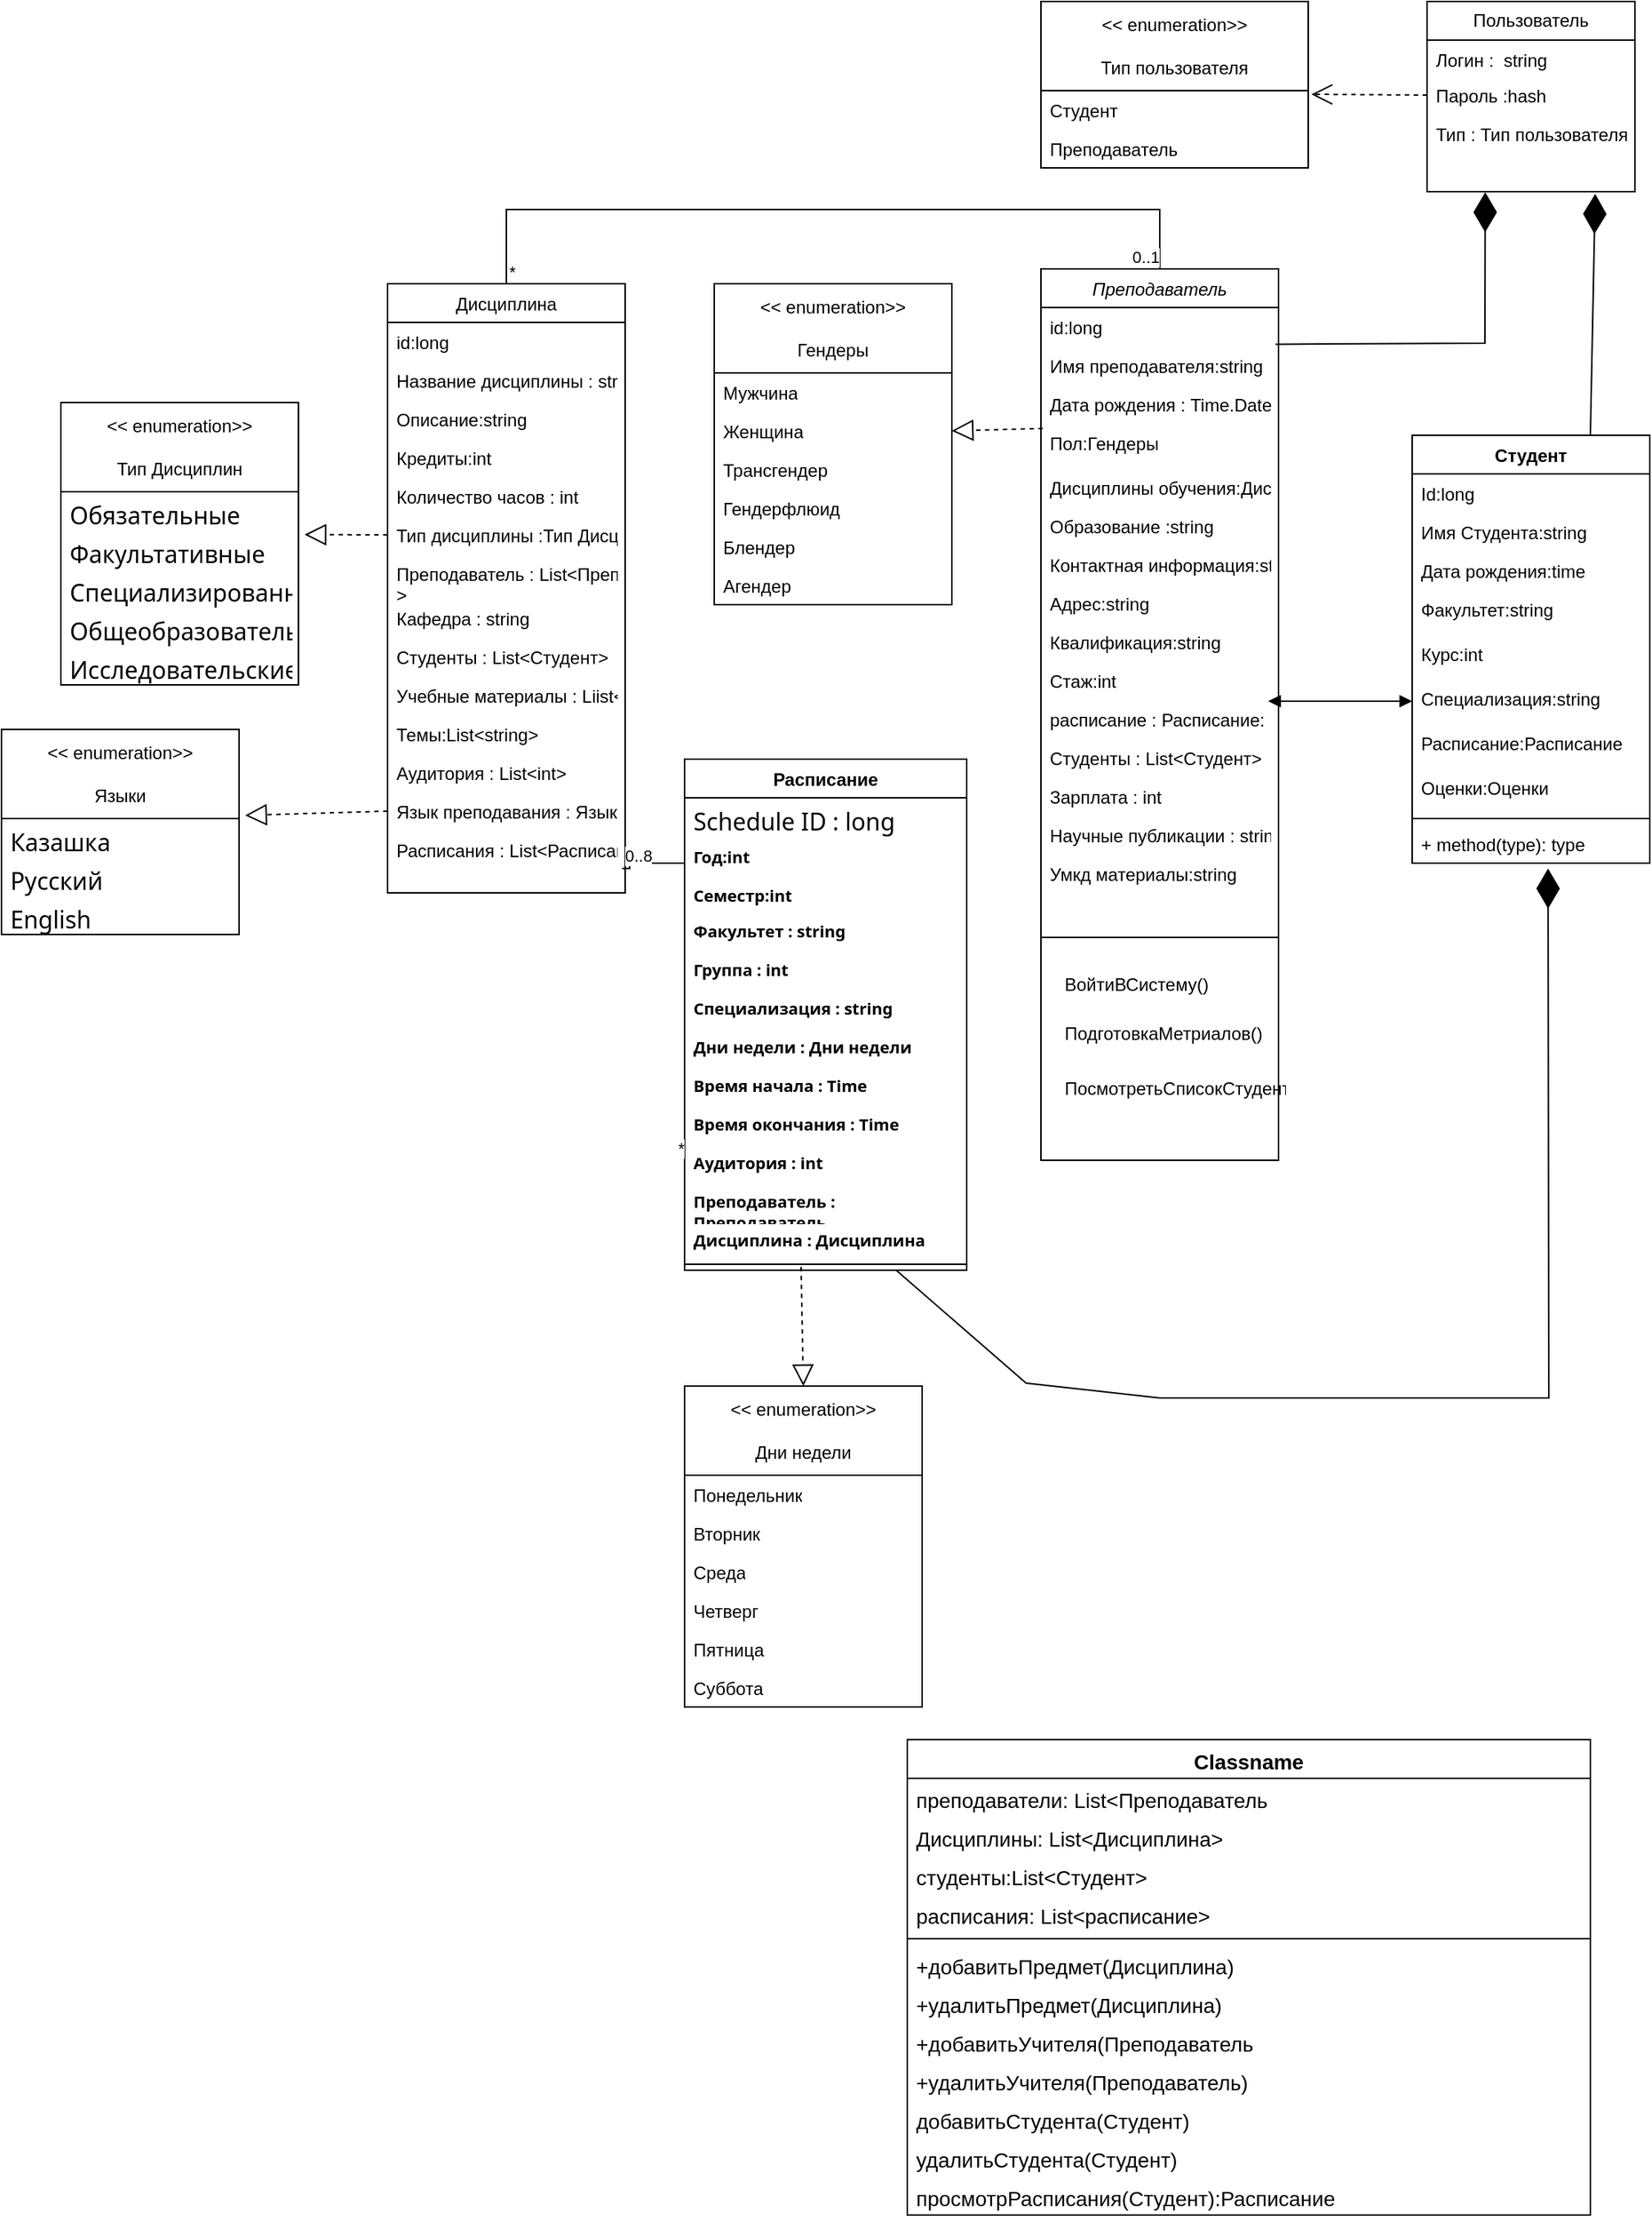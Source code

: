 <mxfile version="22.0.4" type="device">
  <diagram id="C5RBs43oDa-KdzZeNtuy" name="Page-1">
    <mxGraphModel dx="2563" dy="964" grid="1" gridSize="10" guides="1" tooltips="1" connect="1" arrows="1" fold="1" page="1" pageScale="1" pageWidth="1200" pageHeight="1600" math="0" shadow="0">
      <root>
        <mxCell id="WIyWlLk6GJQsqaUBKTNV-0" />
        <mxCell id="WIyWlLk6GJQsqaUBKTNV-1" parent="WIyWlLk6GJQsqaUBKTNV-0" />
        <mxCell id="zkfFHV4jXpPFQw0GAbJ--0" value="Преподаватель" style="swimlane;fontStyle=2;align=center;verticalAlign=top;childLayout=stackLayout;horizontal=1;startSize=26;horizontalStack=0;resizeParent=1;resizeLast=0;collapsible=1;marginBottom=0;rounded=0;shadow=0;strokeWidth=1;" parent="WIyWlLk6GJQsqaUBKTNV-1" vertex="1">
          <mxGeometry x="620" y="260" width="160" height="460" as="geometry">
            <mxRectangle x="230" y="140" width="160" height="26" as="alternateBounds" />
          </mxGeometry>
        </mxCell>
        <mxCell id="zkfFHV4jXpPFQw0GAbJ--1" value="id:long" style="text;align=left;verticalAlign=top;spacingLeft=4;spacingRight=4;overflow=hidden;rotatable=0;points=[[0,0.5],[1,0.5]];portConstraint=eastwest;" parent="zkfFHV4jXpPFQw0GAbJ--0" vertex="1">
          <mxGeometry y="26" width="160" height="26" as="geometry" />
        </mxCell>
        <mxCell id="5jjPIYaoHw24pvfXFZTj-6" value="Имя преподавателя:string" style="text;align=left;verticalAlign=top;spacingLeft=4;spacingRight=4;overflow=hidden;rotatable=0;points=[[0,0.5],[1,0.5]];portConstraint=eastwest;" parent="zkfFHV4jXpPFQw0GAbJ--0" vertex="1">
          <mxGeometry y="52" width="160" height="26" as="geometry" />
        </mxCell>
        <mxCell id="5jjPIYaoHw24pvfXFZTj-4" value="Дата рождения : Time.Date" style="text;align=left;verticalAlign=top;spacingLeft=4;spacingRight=4;overflow=hidden;rotatable=0;points=[[0,0.5],[1,0.5]];portConstraint=eastwest;" parent="zkfFHV4jXpPFQw0GAbJ--0" vertex="1">
          <mxGeometry y="78" width="160" height="26" as="geometry" />
        </mxCell>
        <mxCell id="hp0oUdmde7ebif8QSI0k-0" value="Пол:Гендеры" style="text;align=left;verticalAlign=top;spacingLeft=4;spacingRight=4;overflow=hidden;rotatable=0;points=[[0,0.5],[1,0.5]];portConstraint=eastwest;" parent="zkfFHV4jXpPFQw0GAbJ--0" vertex="1">
          <mxGeometry y="104" width="160" height="30" as="geometry" />
        </mxCell>
        <mxCell id="5jjPIYaoHw24pvfXFZTj-5" value="Дисциплины обучения:Дисциплины" style="text;align=left;verticalAlign=top;spacingLeft=4;spacingRight=4;overflow=hidden;rotatable=0;points=[[0,0.5],[1,0.5]];portConstraint=eastwest;" parent="zkfFHV4jXpPFQw0GAbJ--0" vertex="1">
          <mxGeometry y="134" width="160" height="26" as="geometry" />
        </mxCell>
        <mxCell id="5jjPIYaoHw24pvfXFZTj-3" value="Образование :string" style="text;align=left;verticalAlign=top;spacingLeft=4;spacingRight=4;overflow=hidden;rotatable=0;points=[[0,0.5],[1,0.5]];portConstraint=eastwest;" parent="zkfFHV4jXpPFQw0GAbJ--0" vertex="1">
          <mxGeometry y="160" width="160" height="26" as="geometry" />
        </mxCell>
        <mxCell id="5jjPIYaoHw24pvfXFZTj-2" value="Контактная информация:string" style="text;align=left;verticalAlign=top;spacingLeft=4;spacingRight=4;overflow=hidden;rotatable=0;points=[[0,0.5],[1,0.5]];portConstraint=eastwest;" parent="zkfFHV4jXpPFQw0GAbJ--0" vertex="1">
          <mxGeometry y="186" width="160" height="26" as="geometry" />
        </mxCell>
        <mxCell id="hp0oUdmde7ebif8QSI0k-1" value="Адрес:string" style="text;align=left;verticalAlign=top;spacingLeft=4;spacingRight=4;overflow=hidden;rotatable=0;points=[[0,0.5],[1,0.5]];portConstraint=eastwest;" parent="zkfFHV4jXpPFQw0GAbJ--0" vertex="1">
          <mxGeometry y="212" width="160" height="26" as="geometry" />
        </mxCell>
        <mxCell id="hp0oUdmde7ebif8QSI0k-2" value="Квалификация:string" style="text;align=left;verticalAlign=top;spacingLeft=4;spacingRight=4;overflow=hidden;rotatable=0;points=[[0,0.5],[1,0.5]];portConstraint=eastwest;" parent="zkfFHV4jXpPFQw0GAbJ--0" vertex="1">
          <mxGeometry y="238" width="160" height="26" as="geometry" />
        </mxCell>
        <mxCell id="5jjPIYaoHw24pvfXFZTj-9" value="Стаж:int" style="text;align=left;verticalAlign=top;spacingLeft=4;spacingRight=4;overflow=hidden;rotatable=0;points=[[0,0.5],[1,0.5]];portConstraint=eastwest;" parent="zkfFHV4jXpPFQw0GAbJ--0" vertex="1">
          <mxGeometry y="264" width="160" height="26" as="geometry" />
        </mxCell>
        <mxCell id="hp0oUdmde7ebif8QSI0k-3" value="расписание : Расписание:" style="text;align=left;verticalAlign=top;spacingLeft=4;spacingRight=4;overflow=hidden;rotatable=0;points=[[0,0.5],[1,0.5]];portConstraint=eastwest;" parent="zkfFHV4jXpPFQw0GAbJ--0" vertex="1">
          <mxGeometry y="290" width="160" height="26" as="geometry" />
        </mxCell>
        <mxCell id="5jjPIYaoHw24pvfXFZTj-15" value="Студенты : List&lt;Студент&gt;" style="text;align=left;verticalAlign=top;spacingLeft=4;spacingRight=4;overflow=hidden;rotatable=0;points=[[0,0.5],[1,0.5]];portConstraint=eastwest;" parent="zkfFHV4jXpPFQw0GAbJ--0" vertex="1">
          <mxGeometry y="316" width="160" height="26" as="geometry" />
        </mxCell>
        <mxCell id="hp0oUdmde7ebif8QSI0k-4" value="Зарплата : int" style="text;align=left;verticalAlign=top;spacingLeft=4;spacingRight=4;overflow=hidden;rotatable=0;points=[[0,0.5],[1,0.5]];portConstraint=eastwest;" parent="zkfFHV4jXpPFQw0GAbJ--0" vertex="1">
          <mxGeometry y="342" width="160" height="26" as="geometry" />
        </mxCell>
        <mxCell id="5jjPIYaoHw24pvfXFZTj-8" value="Научные публикации : string" style="text;align=left;verticalAlign=top;spacingLeft=4;spacingRight=4;overflow=hidden;rotatable=0;points=[[0,0.5],[1,0.5]];portConstraint=eastwest;" parent="zkfFHV4jXpPFQw0GAbJ--0" vertex="1">
          <mxGeometry y="368" width="160" height="26" as="geometry" />
        </mxCell>
        <mxCell id="5jjPIYaoHw24pvfXFZTj-13" value="Умкд материалы:string" style="text;align=left;verticalAlign=top;spacingLeft=4;spacingRight=4;overflow=hidden;rotatable=0;points=[[0,0.5],[1,0.5]];portConstraint=eastwest;" parent="zkfFHV4jXpPFQw0GAbJ--0" vertex="1">
          <mxGeometry y="394" width="160" height="30" as="geometry" />
        </mxCell>
        <mxCell id="zkfFHV4jXpPFQw0GAbJ--17" value="Дисциплина" style="swimlane;fontStyle=0;align=center;verticalAlign=top;childLayout=stackLayout;horizontal=1;startSize=26;horizontalStack=0;resizeParent=1;resizeLast=0;collapsible=1;marginBottom=0;rounded=0;shadow=0;strokeWidth=1;" parent="WIyWlLk6GJQsqaUBKTNV-1" vertex="1">
          <mxGeometry x="180" y="270" width="160" height="410" as="geometry">
            <mxRectangle x="550" y="140" width="160" height="26" as="alternateBounds" />
          </mxGeometry>
        </mxCell>
        <mxCell id="zkfFHV4jXpPFQw0GAbJ--19" value="id:long" style="text;align=left;verticalAlign=top;spacingLeft=4;spacingRight=4;overflow=hidden;rotatable=0;points=[[0,0.5],[1,0.5]];portConstraint=eastwest;rounded=0;shadow=0;html=0;" parent="zkfFHV4jXpPFQw0GAbJ--17" vertex="1">
          <mxGeometry y="26" width="160" height="26" as="geometry" />
        </mxCell>
        <mxCell id="zkfFHV4jXpPFQw0GAbJ--20" value="Название дисциплины : string" style="text;align=left;verticalAlign=top;spacingLeft=4;spacingRight=4;overflow=hidden;rotatable=0;points=[[0,0.5],[1,0.5]];portConstraint=eastwest;rounded=0;shadow=0;html=0;" parent="zkfFHV4jXpPFQw0GAbJ--17" vertex="1">
          <mxGeometry y="52" width="160" height="26" as="geometry" />
        </mxCell>
        <mxCell id="zkfFHV4jXpPFQw0GAbJ--21" value="Описание:string" style="text;align=left;verticalAlign=top;spacingLeft=4;spacingRight=4;overflow=hidden;rotatable=0;points=[[0,0.5],[1,0.5]];portConstraint=eastwest;rounded=0;shadow=0;html=0;" parent="zkfFHV4jXpPFQw0GAbJ--17" vertex="1">
          <mxGeometry y="78" width="160" height="26" as="geometry" />
        </mxCell>
        <mxCell id="hp0oUdmde7ebif8QSI0k-6" value="Кредиты:int" style="text;align=left;verticalAlign=top;spacingLeft=4;spacingRight=4;overflow=hidden;rotatable=0;points=[[0,0.5],[1,0.5]];portConstraint=eastwest;rounded=0;shadow=0;html=0;" parent="zkfFHV4jXpPFQw0GAbJ--17" vertex="1">
          <mxGeometry y="104" width="160" height="26" as="geometry" />
        </mxCell>
        <mxCell id="zkfFHV4jXpPFQw0GAbJ--22" value="Количество часов : int" style="text;align=left;verticalAlign=top;spacingLeft=4;spacingRight=4;overflow=hidden;rotatable=0;points=[[0,0.5],[1,0.5]];portConstraint=eastwest;rounded=0;shadow=0;html=0;" parent="zkfFHV4jXpPFQw0GAbJ--17" vertex="1">
          <mxGeometry y="130" width="160" height="26" as="geometry" />
        </mxCell>
        <mxCell id="5jjPIYaoHw24pvfXFZTj-17" value="Тип дисциплины :Тип Дисциплин" style="text;align=left;verticalAlign=top;spacingLeft=4;spacingRight=4;overflow=hidden;rotatable=0;points=[[0,0.5],[1,0.5]];portConstraint=eastwest;rounded=0;shadow=0;html=0;" parent="zkfFHV4jXpPFQw0GAbJ--17" vertex="1">
          <mxGeometry y="156" width="160" height="26" as="geometry" />
        </mxCell>
        <mxCell id="5jjPIYaoHw24pvfXFZTj-20" value="Преподаватель : List&lt;Преподаватель&#xa;&gt;" style="text;align=left;verticalAlign=top;spacingLeft=4;spacingRight=4;overflow=hidden;rotatable=0;points=[[0,0.5],[1,0.5]];portConstraint=eastwest;rounded=0;shadow=0;html=0;" parent="zkfFHV4jXpPFQw0GAbJ--17" vertex="1">
          <mxGeometry y="182" width="160" height="30" as="geometry" />
        </mxCell>
        <mxCell id="5jjPIYaoHw24pvfXFZTj-19" value="Кафедра : string" style="text;align=left;verticalAlign=top;spacingLeft=4;spacingRight=4;overflow=hidden;rotatable=0;points=[[0,0.5],[1,0.5]];portConstraint=eastwest;rounded=0;shadow=0;html=0;" parent="zkfFHV4jXpPFQw0GAbJ--17" vertex="1">
          <mxGeometry y="212" width="160" height="26" as="geometry" />
        </mxCell>
        <mxCell id="5jjPIYaoHw24pvfXFZTj-21" value="Студенты : List&lt;Студент&gt;" style="text;align=left;verticalAlign=top;spacingLeft=4;spacingRight=4;overflow=hidden;rotatable=0;points=[[0,0.5],[1,0.5]];portConstraint=eastwest;rounded=0;shadow=0;html=0;" parent="zkfFHV4jXpPFQw0GAbJ--17" vertex="1">
          <mxGeometry y="238" width="160" height="26" as="geometry" />
        </mxCell>
        <mxCell id="5jjPIYaoHw24pvfXFZTj-22" value="Учебные материалы : Liist&lt;Materials&gt;" style="text;align=left;verticalAlign=top;spacingLeft=4;spacingRight=4;overflow=hidden;rotatable=0;points=[[0,0.5],[1,0.5]];portConstraint=eastwest;rounded=0;shadow=0;html=0;" parent="zkfFHV4jXpPFQw0GAbJ--17" vertex="1">
          <mxGeometry y="264" width="160" height="26" as="geometry" />
        </mxCell>
        <mxCell id="5jjPIYaoHw24pvfXFZTj-23" value="Темы:List&lt;string&gt;" style="text;align=left;verticalAlign=top;spacingLeft=4;spacingRight=4;overflow=hidden;rotatable=0;points=[[0,0.5],[1,0.5]];portConstraint=eastwest;rounded=0;shadow=0;html=0;" parent="zkfFHV4jXpPFQw0GAbJ--17" vertex="1">
          <mxGeometry y="290" width="160" height="26" as="geometry" />
        </mxCell>
        <mxCell id="hp0oUdmde7ebif8QSI0k-7" value="Аудитория : List&lt;int&gt;" style="text;align=left;verticalAlign=top;spacingLeft=4;spacingRight=4;overflow=hidden;rotatable=0;points=[[0,0.5],[1,0.5]];portConstraint=eastwest;rounded=0;shadow=0;html=0;" parent="zkfFHV4jXpPFQw0GAbJ--17" vertex="1">
          <mxGeometry y="316" width="160" height="26" as="geometry" />
        </mxCell>
        <mxCell id="hp0oUdmde7ebif8QSI0k-8" value="Язык преподавания : Языки" style="text;align=left;verticalAlign=top;spacingLeft=4;spacingRight=4;overflow=hidden;rotatable=0;points=[[0,0.5],[1,0.5]];portConstraint=eastwest;rounded=0;shadow=0;html=0;" parent="zkfFHV4jXpPFQw0GAbJ--17" vertex="1">
          <mxGeometry y="342" width="160" height="26" as="geometry" />
        </mxCell>
        <mxCell id="sWRrsSQnpJyuhLzn-LeG-86" value="Расписания : List&lt;Расписание&gt; " style="text;align=left;verticalAlign=top;spacingLeft=4;spacingRight=4;overflow=hidden;rotatable=0;points=[[0,0.5],[1,0.5]];portConstraint=eastwest;rounded=0;shadow=0;html=0;" vertex="1" parent="zkfFHV4jXpPFQw0GAbJ--17">
          <mxGeometry y="368" width="160" height="26" as="geometry" />
        </mxCell>
        <mxCell id="hp0oUdmde7ebif8QSI0k-23" value="" style="shape=table;startSize=0;container=1;collapsible=0;childLayout=tableLayout;" parent="WIyWlLk6GJQsqaUBKTNV-1" vertex="1">
          <mxGeometry x="620" y="710" width="160" height="150.0" as="geometry" />
        </mxCell>
        <mxCell id="hp0oUdmde7ebif8QSI0k-24" value="" style="shape=tableRow;horizontal=0;startSize=0;swimlaneHead=0;swimlaneBody=0;strokeColor=inherit;top=0;left=0;bottom=0;right=0;collapsible=0;dropTarget=0;fillColor=none;points=[[0,0.5],[1,0.5]];portConstraint=eastwest;" parent="hp0oUdmde7ebif8QSI0k-23" vertex="1">
          <mxGeometry width="160" height="150" as="geometry" />
        </mxCell>
        <mxCell id="hp0oUdmde7ebif8QSI0k-25" value="" style="shape=partialRectangle;html=1;whiteSpace=wrap;connectable=0;strokeColor=inherit;overflow=hidden;fillColor=none;top=0;left=0;bottom=0;right=0;pointerEvents=1;" parent="hp0oUdmde7ebif8QSI0k-24" vertex="1">
          <mxGeometry width="160" height="150" as="geometry">
            <mxRectangle width="160" height="150" as="alternateBounds" />
          </mxGeometry>
        </mxCell>
        <mxCell id="hp0oUdmde7ebif8QSI0k-27" value="ВойтиВСистему()" style="text;align=left;verticalAlign=top;spacingLeft=4;spacingRight=4;overflow=hidden;rotatable=0;points=[[0,0.5],[1,0.5]];portConstraint=eastwest;strokeWidth=1;" parent="WIyWlLk6GJQsqaUBKTNV-1" vertex="1">
          <mxGeometry x="630" y="728" width="160" height="30" as="geometry" />
        </mxCell>
        <mxCell id="hp0oUdmde7ebif8QSI0k-30" value="ПодготовкаМетриалов()&#xa;" style="text;align=left;verticalAlign=top;spacingLeft=4;spacingRight=4;overflow=hidden;rotatable=0;points=[[0,0.5],[1,0.5]];portConstraint=eastwest;strokeWidth=1;" parent="WIyWlLk6GJQsqaUBKTNV-1" vertex="1">
          <mxGeometry x="630" y="761" width="160" height="30" as="geometry" />
        </mxCell>
        <mxCell id="hp0oUdmde7ebif8QSI0k-31" value="ПосмотретьСписокСтудентов" style="text;align=left;verticalAlign=top;spacingLeft=4;spacingRight=4;overflow=hidden;rotatable=0;points=[[0,0.5],[1,0.5]];portConstraint=eastwest;strokeWidth=1;" parent="WIyWlLk6GJQsqaUBKTNV-1" vertex="1">
          <mxGeometry x="630" y="798" width="160" height="30" as="geometry" />
        </mxCell>
        <mxCell id="sWRrsSQnpJyuhLzn-LeG-2" value="Студент" style="swimlane;fontStyle=1;align=center;verticalAlign=top;childLayout=stackLayout;horizontal=1;startSize=26;horizontalStack=0;resizeParent=1;resizeParentMax=0;resizeLast=0;collapsible=1;marginBottom=0;whiteSpace=wrap;html=1;" vertex="1" parent="WIyWlLk6GJQsqaUBKTNV-1">
          <mxGeometry x="870" y="372" width="160" height="288" as="geometry" />
        </mxCell>
        <mxCell id="sWRrsSQnpJyuhLzn-LeG-3" value="Id:long" style="text;strokeColor=none;fillColor=none;align=left;verticalAlign=top;spacingLeft=4;spacingRight=4;overflow=hidden;rotatable=0;points=[[0,0.5],[1,0.5]];portConstraint=eastwest;whiteSpace=wrap;html=1;" vertex="1" parent="sWRrsSQnpJyuhLzn-LeG-2">
          <mxGeometry y="26" width="160" height="26" as="geometry" />
        </mxCell>
        <mxCell id="sWRrsSQnpJyuhLzn-LeG-11" value="Имя Студента:string" style="text;strokeColor=none;fillColor=none;align=left;verticalAlign=top;spacingLeft=4;spacingRight=4;overflow=hidden;rotatable=0;points=[[0,0.5],[1,0.5]];portConstraint=eastwest;whiteSpace=wrap;html=1;" vertex="1" parent="sWRrsSQnpJyuhLzn-LeG-2">
          <mxGeometry y="52" width="160" height="26" as="geometry" />
        </mxCell>
        <mxCell id="sWRrsSQnpJyuhLzn-LeG-12" value="Дата рождения:time" style="text;align=left;verticalAlign=top;spacingLeft=4;spacingRight=4;overflow=hidden;rotatable=0;points=[[0,0.5],[1,0.5]];portConstraint=eastwest;" vertex="1" parent="sWRrsSQnpJyuhLzn-LeG-2">
          <mxGeometry y="78" width="160" height="26" as="geometry" />
        </mxCell>
        <mxCell id="sWRrsSQnpJyuhLzn-LeG-13" value="Факультет:string" style="text;align=left;verticalAlign=top;spacingLeft=4;spacingRight=4;overflow=hidden;rotatable=0;points=[[0,0.5],[1,0.5]];portConstraint=eastwest;" vertex="1" parent="sWRrsSQnpJyuhLzn-LeG-2">
          <mxGeometry y="104" width="160" height="30" as="geometry" />
        </mxCell>
        <mxCell id="sWRrsSQnpJyuhLzn-LeG-21" value="Курс:int" style="text;align=left;verticalAlign=top;spacingLeft=4;spacingRight=4;overflow=hidden;rotatable=0;points=[[0,0.5],[1,0.5]];portConstraint=eastwest;" vertex="1" parent="sWRrsSQnpJyuhLzn-LeG-2">
          <mxGeometry y="134" width="160" height="30" as="geometry" />
        </mxCell>
        <mxCell id="sWRrsSQnpJyuhLzn-LeG-22" value="Специализация:string" style="text;align=left;verticalAlign=top;spacingLeft=4;spacingRight=4;overflow=hidden;rotatable=0;points=[[0,0.5],[1,0.5]];portConstraint=eastwest;" vertex="1" parent="sWRrsSQnpJyuhLzn-LeG-2">
          <mxGeometry y="164" width="160" height="30" as="geometry" />
        </mxCell>
        <mxCell id="sWRrsSQnpJyuhLzn-LeG-24" value="Расписание:Расписание" style="text;align=left;verticalAlign=top;spacingLeft=4;spacingRight=4;overflow=hidden;rotatable=0;points=[[0,0.5],[1,0.5]];portConstraint=eastwest;" vertex="1" parent="sWRrsSQnpJyuhLzn-LeG-2">
          <mxGeometry y="194" width="160" height="30" as="geometry" />
        </mxCell>
        <mxCell id="sWRrsSQnpJyuhLzn-LeG-25" value="Оценки:Оценки" style="text;align=left;verticalAlign=top;spacingLeft=4;spacingRight=4;overflow=hidden;rotatable=0;points=[[0,0.5],[1,0.5]];portConstraint=eastwest;" vertex="1" parent="sWRrsSQnpJyuhLzn-LeG-2">
          <mxGeometry y="224" width="160" height="30" as="geometry" />
        </mxCell>
        <mxCell id="sWRrsSQnpJyuhLzn-LeG-4" value="" style="line;strokeWidth=1;fillColor=none;align=left;verticalAlign=middle;spacingTop=-1;spacingLeft=3;spacingRight=3;rotatable=0;labelPosition=right;points=[];portConstraint=eastwest;strokeColor=inherit;" vertex="1" parent="sWRrsSQnpJyuhLzn-LeG-2">
          <mxGeometry y="254" width="160" height="8" as="geometry" />
        </mxCell>
        <mxCell id="sWRrsSQnpJyuhLzn-LeG-5" value="+ method(type): type" style="text;strokeColor=none;fillColor=none;align=left;verticalAlign=top;spacingLeft=4;spacingRight=4;overflow=hidden;rotatable=0;points=[[0,0.5],[1,0.5]];portConstraint=eastwest;whiteSpace=wrap;html=1;" vertex="1" parent="sWRrsSQnpJyuhLzn-LeG-2">
          <mxGeometry y="262" width="160" height="26" as="geometry" />
        </mxCell>
        <mxCell id="sWRrsSQnpJyuhLzn-LeG-29" value="Расписание" style="swimlane;fontStyle=1;align=center;verticalAlign=top;childLayout=stackLayout;horizontal=1;startSize=26;horizontalStack=0;resizeParent=1;resizeParentMax=0;resizeLast=0;collapsible=1;marginBottom=0;whiteSpace=wrap;html=1;" vertex="1" parent="WIyWlLk6GJQsqaUBKTNV-1">
          <mxGeometry x="380" y="590" width="190" height="344" as="geometry" />
        </mxCell>
        <mxCell id="sWRrsSQnpJyuhLzn-LeG-30" value="&lt;span style=&quot;color: var(--tw-prose-bold); font-size: 16px; border: 0px solid rgb(217, 217, 227); box-sizing: border-box; --tw-border-spacing-x: 0; --tw-border-spacing-y: 0; --tw-translate-x: 0; --tw-translate-y: 0; --tw-rotate: 0; --tw-skew-x: 0; --tw-skew-y: 0; --tw-scale-x: 1; --tw-scale-y: 1; --tw-pan-x: ; --tw-pan-y: ; --tw-pinch-zoom: ; --tw-scroll-snap-strictness: proximity; --tw-gradient-from-position: ; --tw-gradient-via-position: ; --tw-gradient-to-position: ; --tw-ordinal: ; --tw-slashed-zero: ; --tw-numeric-figure: ; --tw-numeric-spacing: ; --tw-numeric-fraction: ; --tw-ring-inset: ; --tw-ring-offset-width: 0px; --tw-ring-offset-color: #fff; --tw-ring-color: rgba(69,89,164,0.5); --tw-ring-offset-shadow: 0 0 transparent; --tw-ring-shadow: 0 0 transparent; --tw-shadow: 0 0 transparent; --tw-shadow-colored: 0 0 transparent; --tw-blur: ; --tw-brightness: ; --tw-contrast: ; --tw-grayscale: ; --tw-hue-rotate: ; --tw-invert: ; --tw-saturate: ; --tw-sepia: ; --tw-drop-shadow: ; --tw-backdrop-blur: ; --tw-backdrop-brightness: ; --tw-backdrop-contrast: ; --tw-backdrop-grayscale: ; --tw-backdrop-hue-rotate: ; --tw-backdrop-invert: ; --tw-backdrop-opacity: ; --tw-backdrop-saturate: ; --tw-backdrop-sepia: ; font-family: Söhne, ui-sans-serif, system-ui, -apple-system, &amp;quot;Segoe UI&amp;quot;, Roboto, Ubuntu, Cantarell, &amp;quot;Noto Sans&amp;quot;, sans-serif, &amp;quot;Helvetica Neue&amp;quot;, Arial, &amp;quot;Apple Color Emoji&amp;quot;, &amp;quot;Segoe UI Emoji&amp;quot;, &amp;quot;Segoe UI Symbol&amp;quot;, &amp;quot;Noto Color Emoji&amp;quot;;&quot;&gt;Schedule ID : long&lt;/span&gt;&lt;font size=&quot;3&quot; face=&quot;Söhne, ui-sans-serif, system-ui, -apple-system, Segoe UI, Roboto, Ubuntu, Cantarell, Noto Sans, sans-serif, Helvetica Neue, Arial, Apple Color Emoji, Segoe UI Emoji, Segoe UI Symbol, Noto Color Emoji&quot;&gt;&lt;br&gt;&lt;/font&gt;" style="text;strokeColor=none;fillColor=none;align=left;verticalAlign=top;spacingLeft=4;spacingRight=4;overflow=hidden;rotatable=0;points=[[0,0.5],[1,0.5]];portConstraint=eastwest;whiteSpace=wrap;html=1;fontStyle=0" vertex="1" parent="sWRrsSQnpJyuhLzn-LeG-29">
          <mxGeometry y="26" width="190" height="26" as="geometry" />
        </mxCell>
        <mxCell id="sWRrsSQnpJyuhLzn-LeG-33" value="&lt;strong style=&quot;color: var(--tw-prose-bold); font-size: 11px; border: 0px solid rgb(217, 217, 227); box-sizing: border-box; --tw-border-spacing-x: 0; --tw-border-spacing-y: 0; --tw-translate-x: 0; --tw-translate-y: 0; --tw-rotate: 0; --tw-skew-x: 0; --tw-skew-y: 0; --tw-scale-x: 1; --tw-scale-y: 1; --tw-pan-x: ; --tw-pan-y: ; --tw-pinch-zoom: ; --tw-scroll-snap-strictness: proximity; --tw-gradient-from-position: ; --tw-gradient-via-position: ; --tw-gradient-to-position: ; --tw-ordinal: ; --tw-slashed-zero: ; --tw-numeric-figure: ; --tw-numeric-spacing: ; --tw-numeric-fraction: ; --tw-ring-inset: ; --tw-ring-offset-width: 0px; --tw-ring-offset-color: #fff; --tw-ring-color: rgba(69,89,164,0.5); --tw-ring-offset-shadow: 0 0 transparent; --tw-ring-shadow: 0 0 transparent; --tw-shadow: 0 0 transparent; --tw-shadow-colored: 0 0 transparent; --tw-blur: ; --tw-brightness: ; --tw-contrast: ; --tw-grayscale: ; --tw-hue-rotate: ; --tw-invert: ; --tw-saturate: ; --tw-sepia: ; --tw-drop-shadow: ; --tw-backdrop-blur: ; --tw-backdrop-brightness: ; --tw-backdrop-contrast: ; --tw-backdrop-grayscale: ; --tw-backdrop-hue-rotate: ; --tw-backdrop-invert: ; --tw-backdrop-opacity: ; --tw-backdrop-saturate: ; --tw-backdrop-sepia: ; font-family: Söhne, ui-sans-serif, system-ui, -apple-system, &amp;quot;Segoe UI&amp;quot;, Roboto, Ubuntu, Cantarell, &amp;quot;Noto Sans&amp;quot;, sans-serif, &amp;quot;Helvetica Neue&amp;quot;, Arial, &amp;quot;Apple Color Emoji&amp;quot;, &amp;quot;Segoe UI Emoji&amp;quot;, &amp;quot;Segoe UI Symbol&amp;quot;, &amp;quot;Noto Color Emoji&amp;quot;;&quot;&gt;Год:int&lt;/strong&gt;" style="text;strokeColor=none;fillColor=none;align=left;verticalAlign=top;spacingLeft=4;spacingRight=4;overflow=hidden;rotatable=0;points=[[0,0.5],[1,0.5]];portConstraint=eastwest;whiteSpace=wrap;html=1;fontStyle=0;fontSize=11;" vertex="1" parent="sWRrsSQnpJyuhLzn-LeG-29">
          <mxGeometry y="52" width="190" height="26" as="geometry" />
        </mxCell>
        <mxCell id="sWRrsSQnpJyuhLzn-LeG-35" value="&lt;strong style=&quot;color: var(--tw-prose-bold); font-size: 11px; border: 0px solid rgb(217, 217, 227); box-sizing: border-box; --tw-border-spacing-x: 0; --tw-border-spacing-y: 0; --tw-translate-x: 0; --tw-translate-y: 0; --tw-rotate: 0; --tw-skew-x: 0; --tw-skew-y: 0; --tw-scale-x: 1; --tw-scale-y: 1; --tw-pan-x: ; --tw-pan-y: ; --tw-pinch-zoom: ; --tw-scroll-snap-strictness: proximity; --tw-gradient-from-position: ; --tw-gradient-via-position: ; --tw-gradient-to-position: ; --tw-ordinal: ; --tw-slashed-zero: ; --tw-numeric-figure: ; --tw-numeric-spacing: ; --tw-numeric-fraction: ; --tw-ring-inset: ; --tw-ring-offset-width: 0px; --tw-ring-offset-color: #fff; --tw-ring-color: rgba(69,89,164,0.5); --tw-ring-offset-shadow: 0 0 transparent; --tw-ring-shadow: 0 0 transparent; --tw-shadow: 0 0 transparent; --tw-shadow-colored: 0 0 transparent; --tw-blur: ; --tw-brightness: ; --tw-contrast: ; --tw-grayscale: ; --tw-hue-rotate: ; --tw-invert: ; --tw-saturate: ; --tw-sepia: ; --tw-drop-shadow: ; --tw-backdrop-blur: ; --tw-backdrop-brightness: ; --tw-backdrop-contrast: ; --tw-backdrop-grayscale: ; --tw-backdrop-hue-rotate: ; --tw-backdrop-invert: ; --tw-backdrop-opacity: ; --tw-backdrop-saturate: ; --tw-backdrop-sepia: ; font-family: Söhne, ui-sans-serif, system-ui, -apple-system, &amp;quot;Segoe UI&amp;quot;, Roboto, Ubuntu, Cantarell, &amp;quot;Noto Sans&amp;quot;, sans-serif, &amp;quot;Helvetica Neue&amp;quot;, Arial, &amp;quot;Apple Color Emoji&amp;quot;, &amp;quot;Segoe UI Emoji&amp;quot;, &amp;quot;Segoe UI Symbol&amp;quot;, &amp;quot;Noto Color Emoji&amp;quot;;&quot;&gt;Семестр:int&lt;/strong&gt;" style="text;strokeColor=none;fillColor=none;align=left;verticalAlign=top;spacingLeft=4;spacingRight=4;overflow=hidden;rotatable=0;points=[[0,0.5],[1,0.5]];portConstraint=eastwest;whiteSpace=wrap;html=1;fontStyle=0;fontSize=11;" vertex="1" parent="sWRrsSQnpJyuhLzn-LeG-29">
          <mxGeometry y="78" width="190" height="24" as="geometry" />
        </mxCell>
        <mxCell id="sWRrsSQnpJyuhLzn-LeG-37" value="&lt;strong style=&quot;color: var(--tw-prose-bold); font-size: 11px; border: 0px solid rgb(217, 217, 227); box-sizing: border-box; --tw-border-spacing-x: 0; --tw-border-spacing-y: 0; --tw-translate-x: 0; --tw-translate-y: 0; --tw-rotate: 0; --tw-skew-x: 0; --tw-skew-y: 0; --tw-scale-x: 1; --tw-scale-y: 1; --tw-pan-x: ; --tw-pan-y: ; --tw-pinch-zoom: ; --tw-scroll-snap-strictness: proximity; --tw-gradient-from-position: ; --tw-gradient-via-position: ; --tw-gradient-to-position: ; --tw-ordinal: ; --tw-slashed-zero: ; --tw-numeric-figure: ; --tw-numeric-spacing: ; --tw-numeric-fraction: ; --tw-ring-inset: ; --tw-ring-offset-width: 0px; --tw-ring-offset-color: #fff; --tw-ring-color: rgba(69,89,164,0.5); --tw-ring-offset-shadow: 0 0 transparent; --tw-ring-shadow: 0 0 transparent; --tw-shadow: 0 0 transparent; --tw-shadow-colored: 0 0 transparent; --tw-blur: ; --tw-brightness: ; --tw-contrast: ; --tw-grayscale: ; --tw-hue-rotate: ; --tw-invert: ; --tw-saturate: ; --tw-sepia: ; --tw-drop-shadow: ; --tw-backdrop-blur: ; --tw-backdrop-brightness: ; --tw-backdrop-contrast: ; --tw-backdrop-grayscale: ; --tw-backdrop-hue-rotate: ; --tw-backdrop-invert: ; --tw-backdrop-opacity: ; --tw-backdrop-saturate: ; --tw-backdrop-sepia: ; font-family: Söhne, ui-sans-serif, system-ui, -apple-system, &amp;quot;Segoe UI&amp;quot;, Roboto, Ubuntu, Cantarell, &amp;quot;Noto Sans&amp;quot;, sans-serif, &amp;quot;Helvetica Neue&amp;quot;, Arial, &amp;quot;Apple Color Emoji&amp;quot;, &amp;quot;Segoe UI Emoji&amp;quot;, &amp;quot;Segoe UI Symbol&amp;quot;, &amp;quot;Noto Color Emoji&amp;quot;;&quot;&gt;Факультет : string&lt;/strong&gt;" style="text;strokeColor=none;fillColor=none;align=left;verticalAlign=top;spacingLeft=4;spacingRight=4;overflow=hidden;rotatable=0;points=[[0,0.5],[1,0.5]];portConstraint=eastwest;whiteSpace=wrap;html=1;fontStyle=0;fontSize=11;" vertex="1" parent="sWRrsSQnpJyuhLzn-LeG-29">
          <mxGeometry y="102" width="190" height="26" as="geometry" />
        </mxCell>
        <mxCell id="sWRrsSQnpJyuhLzn-LeG-38" value="&lt;strong style=&quot;color: var(--tw-prose-bold); font-size: 11px; border: 0px solid rgb(217, 217, 227); box-sizing: border-box; --tw-border-spacing-x: 0; --tw-border-spacing-y: 0; --tw-translate-x: 0; --tw-translate-y: 0; --tw-rotate: 0; --tw-skew-x: 0; --tw-skew-y: 0; --tw-scale-x: 1; --tw-scale-y: 1; --tw-pan-x: ; --tw-pan-y: ; --tw-pinch-zoom: ; --tw-scroll-snap-strictness: proximity; --tw-gradient-from-position: ; --tw-gradient-via-position: ; --tw-gradient-to-position: ; --tw-ordinal: ; --tw-slashed-zero: ; --tw-numeric-figure: ; --tw-numeric-spacing: ; --tw-numeric-fraction: ; --tw-ring-inset: ; --tw-ring-offset-width: 0px; --tw-ring-offset-color: #fff; --tw-ring-color: rgba(69,89,164,0.5); --tw-ring-offset-shadow: 0 0 transparent; --tw-ring-shadow: 0 0 transparent; --tw-shadow: 0 0 transparent; --tw-shadow-colored: 0 0 transparent; --tw-blur: ; --tw-brightness: ; --tw-contrast: ; --tw-grayscale: ; --tw-hue-rotate: ; --tw-invert: ; --tw-saturate: ; --tw-sepia: ; --tw-drop-shadow: ; --tw-backdrop-blur: ; --tw-backdrop-brightness: ; --tw-backdrop-contrast: ; --tw-backdrop-grayscale: ; --tw-backdrop-hue-rotate: ; --tw-backdrop-invert: ; --tw-backdrop-opacity: ; --tw-backdrop-saturate: ; --tw-backdrop-sepia: ; font-family: Söhne, ui-sans-serif, system-ui, -apple-system, &amp;quot;Segoe UI&amp;quot;, Roboto, Ubuntu, Cantarell, &amp;quot;Noto Sans&amp;quot;, sans-serif, &amp;quot;Helvetica Neue&amp;quot;, Arial, &amp;quot;Apple Color Emoji&amp;quot;, &amp;quot;Segoe UI Emoji&amp;quot;, &amp;quot;Segoe UI Symbol&amp;quot;, &amp;quot;Noto Color Emoji&amp;quot;;&quot;&gt;Группа : int&lt;/strong&gt;" style="text;strokeColor=none;fillColor=none;align=left;verticalAlign=top;spacingLeft=4;spacingRight=4;overflow=hidden;rotatable=0;points=[[0,0.5],[1,0.5]];portConstraint=eastwest;whiteSpace=wrap;html=1;fontStyle=0;fontSize=11;" vertex="1" parent="sWRrsSQnpJyuhLzn-LeG-29">
          <mxGeometry y="128" width="190" height="26" as="geometry" />
        </mxCell>
        <mxCell id="sWRrsSQnpJyuhLzn-LeG-40" value="&lt;strong style=&quot;color: var(--tw-prose-bold); font-size: 11px; border: 0px solid rgb(217, 217, 227); box-sizing: border-box; --tw-border-spacing-x: 0; --tw-border-spacing-y: 0; --tw-translate-x: 0; --tw-translate-y: 0; --tw-rotate: 0; --tw-skew-x: 0; --tw-skew-y: 0; --tw-scale-x: 1; --tw-scale-y: 1; --tw-pan-x: ; --tw-pan-y: ; --tw-pinch-zoom: ; --tw-scroll-snap-strictness: proximity; --tw-gradient-from-position: ; --tw-gradient-via-position: ; --tw-gradient-to-position: ; --tw-ordinal: ; --tw-slashed-zero: ; --tw-numeric-figure: ; --tw-numeric-spacing: ; --tw-numeric-fraction: ; --tw-ring-inset: ; --tw-ring-offset-width: 0px; --tw-ring-offset-color: #fff; --tw-ring-color: rgba(69,89,164,0.5); --tw-ring-offset-shadow: 0 0 transparent; --tw-ring-shadow: 0 0 transparent; --tw-shadow: 0 0 transparent; --tw-shadow-colored: 0 0 transparent; --tw-blur: ; --tw-brightness: ; --tw-contrast: ; --tw-grayscale: ; --tw-hue-rotate: ; --tw-invert: ; --tw-saturate: ; --tw-sepia: ; --tw-drop-shadow: ; --tw-backdrop-blur: ; --tw-backdrop-brightness: ; --tw-backdrop-contrast: ; --tw-backdrop-grayscale: ; --tw-backdrop-hue-rotate: ; --tw-backdrop-invert: ; --tw-backdrop-opacity: ; --tw-backdrop-saturate: ; --tw-backdrop-sepia: ; font-family: Söhne, ui-sans-serif, system-ui, -apple-system, &amp;quot;Segoe UI&amp;quot;, Roboto, Ubuntu, Cantarell, &amp;quot;Noto Sans&amp;quot;, sans-serif, &amp;quot;Helvetica Neue&amp;quot;, Arial, &amp;quot;Apple Color Emoji&amp;quot;, &amp;quot;Segoe UI Emoji&amp;quot;, &amp;quot;Segoe UI Symbol&amp;quot;, &amp;quot;Noto Color Emoji&amp;quot;;&quot;&gt;Специализация : string&lt;/strong&gt;" style="text;strokeColor=none;fillColor=none;align=left;verticalAlign=top;spacingLeft=4;spacingRight=4;overflow=hidden;rotatable=0;points=[[0,0.5],[1,0.5]];portConstraint=eastwest;whiteSpace=wrap;html=1;fontStyle=0;fontSize=11;" vertex="1" parent="sWRrsSQnpJyuhLzn-LeG-29">
          <mxGeometry y="154" width="190" height="26" as="geometry" />
        </mxCell>
        <mxCell id="sWRrsSQnpJyuhLzn-LeG-42" value="&lt;strong style=&quot;color: var(--tw-prose-bold); font-size: 11px; border: 0px solid rgb(217, 217, 227); box-sizing: border-box; --tw-border-spacing-x: 0; --tw-border-spacing-y: 0; --tw-translate-x: 0; --tw-translate-y: 0; --tw-rotate: 0; --tw-skew-x: 0; --tw-skew-y: 0; --tw-scale-x: 1; --tw-scale-y: 1; --tw-pan-x: ; --tw-pan-y: ; --tw-pinch-zoom: ; --tw-scroll-snap-strictness: proximity; --tw-gradient-from-position: ; --tw-gradient-via-position: ; --tw-gradient-to-position: ; --tw-ordinal: ; --tw-slashed-zero: ; --tw-numeric-figure: ; --tw-numeric-spacing: ; --tw-numeric-fraction: ; --tw-ring-inset: ; --tw-ring-offset-width: 0px; --tw-ring-offset-color: #fff; --tw-ring-color: rgba(69,89,164,0.5); --tw-ring-offset-shadow: 0 0 transparent; --tw-ring-shadow: 0 0 transparent; --tw-shadow: 0 0 transparent; --tw-shadow-colored: 0 0 transparent; --tw-blur: ; --tw-brightness: ; --tw-contrast: ; --tw-grayscale: ; --tw-hue-rotate: ; --tw-invert: ; --tw-saturate: ; --tw-sepia: ; --tw-drop-shadow: ; --tw-backdrop-blur: ; --tw-backdrop-brightness: ; --tw-backdrop-contrast: ; --tw-backdrop-grayscale: ; --tw-backdrop-hue-rotate: ; --tw-backdrop-invert: ; --tw-backdrop-opacity: ; --tw-backdrop-saturate: ; --tw-backdrop-sepia: ; font-family: Söhne, ui-sans-serif, system-ui, -apple-system, &amp;quot;Segoe UI&amp;quot;, Roboto, Ubuntu, Cantarell, &amp;quot;Noto Sans&amp;quot;, sans-serif, &amp;quot;Helvetica Neue&amp;quot;, Arial, &amp;quot;Apple Color Emoji&amp;quot;, &amp;quot;Segoe UI Emoji&amp;quot;, &amp;quot;Segoe UI Symbol&amp;quot;, &amp;quot;Noto Color Emoji&amp;quot;;&quot;&gt;Дни недели : Дни недели&lt;/strong&gt;" style="text;strokeColor=none;fillColor=none;align=left;verticalAlign=top;spacingLeft=4;spacingRight=4;overflow=hidden;rotatable=0;points=[[0,0.5],[1,0.5]];portConstraint=eastwest;whiteSpace=wrap;html=1;fontStyle=0;fontSize=11;" vertex="1" parent="sWRrsSQnpJyuhLzn-LeG-29">
          <mxGeometry y="180" width="190" height="26" as="geometry" />
        </mxCell>
        <mxCell id="sWRrsSQnpJyuhLzn-LeG-39" value="&lt;strong style=&quot;color: var(--tw-prose-bold); font-size: 11px; border: 0px solid rgb(217, 217, 227); box-sizing: border-box; --tw-border-spacing-x: 0; --tw-border-spacing-y: 0; --tw-translate-x: 0; --tw-translate-y: 0; --tw-rotate: 0; --tw-skew-x: 0; --tw-skew-y: 0; --tw-scale-x: 1; --tw-scale-y: 1; --tw-pan-x: ; --tw-pan-y: ; --tw-pinch-zoom: ; --tw-scroll-snap-strictness: proximity; --tw-gradient-from-position: ; --tw-gradient-via-position: ; --tw-gradient-to-position: ; --tw-ordinal: ; --tw-slashed-zero: ; --tw-numeric-figure: ; --tw-numeric-spacing: ; --tw-numeric-fraction: ; --tw-ring-inset: ; --tw-ring-offset-width: 0px; --tw-ring-offset-color: #fff; --tw-ring-color: rgba(69,89,164,0.5); --tw-ring-offset-shadow: 0 0 transparent; --tw-ring-shadow: 0 0 transparent; --tw-shadow: 0 0 transparent; --tw-shadow-colored: 0 0 transparent; --tw-blur: ; --tw-brightness: ; --tw-contrast: ; --tw-grayscale: ; --tw-hue-rotate: ; --tw-invert: ; --tw-saturate: ; --tw-sepia: ; --tw-drop-shadow: ; --tw-backdrop-blur: ; --tw-backdrop-brightness: ; --tw-backdrop-contrast: ; --tw-backdrop-grayscale: ; --tw-backdrop-hue-rotate: ; --tw-backdrop-invert: ; --tw-backdrop-opacity: ; --tw-backdrop-saturate: ; --tw-backdrop-sepia: ; font-family: Söhne, ui-sans-serif, system-ui, -apple-system, &amp;quot;Segoe UI&amp;quot;, Roboto, Ubuntu, Cantarell, &amp;quot;Noto Sans&amp;quot;, sans-serif, &amp;quot;Helvetica Neue&amp;quot;, Arial, &amp;quot;Apple Color Emoji&amp;quot;, &amp;quot;Segoe UI Emoji&amp;quot;, &amp;quot;Segoe UI Symbol&amp;quot;, &amp;quot;Noto Color Emoji&amp;quot;;&quot;&gt;Время начала : Time&lt;/strong&gt;" style="text;strokeColor=none;fillColor=none;align=left;verticalAlign=top;spacingLeft=4;spacingRight=4;overflow=hidden;rotatable=0;points=[[0,0.5],[1,0.5]];portConstraint=eastwest;whiteSpace=wrap;html=1;fontStyle=0;fontSize=11;" vertex="1" parent="sWRrsSQnpJyuhLzn-LeG-29">
          <mxGeometry y="206" width="190" height="26" as="geometry" />
        </mxCell>
        <mxCell id="sWRrsSQnpJyuhLzn-LeG-36" value="&lt;strong style=&quot;color: var(--tw-prose-bold); font-size: 11px; border: 0px solid rgb(217, 217, 227); box-sizing: border-box; --tw-border-spacing-x: 0; --tw-border-spacing-y: 0; --tw-translate-x: 0; --tw-translate-y: 0; --tw-rotate: 0; --tw-skew-x: 0; --tw-skew-y: 0; --tw-scale-x: 1; --tw-scale-y: 1; --tw-pan-x: ; --tw-pan-y: ; --tw-pinch-zoom: ; --tw-scroll-snap-strictness: proximity; --tw-gradient-from-position: ; --tw-gradient-via-position: ; --tw-gradient-to-position: ; --tw-ordinal: ; --tw-slashed-zero: ; --tw-numeric-figure: ; --tw-numeric-spacing: ; --tw-numeric-fraction: ; --tw-ring-inset: ; --tw-ring-offset-width: 0px; --tw-ring-offset-color: #fff; --tw-ring-color: rgba(69,89,164,0.5); --tw-ring-offset-shadow: 0 0 transparent; --tw-ring-shadow: 0 0 transparent; --tw-shadow: 0 0 transparent; --tw-shadow-colored: 0 0 transparent; --tw-blur: ; --tw-brightness: ; --tw-contrast: ; --tw-grayscale: ; --tw-hue-rotate: ; --tw-invert: ; --tw-saturate: ; --tw-sepia: ; --tw-drop-shadow: ; --tw-backdrop-blur: ; --tw-backdrop-brightness: ; --tw-backdrop-contrast: ; --tw-backdrop-grayscale: ; --tw-backdrop-hue-rotate: ; --tw-backdrop-invert: ; --tw-backdrop-opacity: ; --tw-backdrop-saturate: ; --tw-backdrop-sepia: ; font-family: Söhne, ui-sans-serif, system-ui, -apple-system, &amp;quot;Segoe UI&amp;quot;, Roboto, Ubuntu, Cantarell, &amp;quot;Noto Sans&amp;quot;, sans-serif, &amp;quot;Helvetica Neue&amp;quot;, Arial, &amp;quot;Apple Color Emoji&amp;quot;, &amp;quot;Segoe UI Emoji&amp;quot;, &amp;quot;Segoe UI Symbol&amp;quot;, &amp;quot;Noto Color Emoji&amp;quot;;&quot;&gt;Время окончания : Time&lt;/strong&gt;" style="text;strokeColor=none;fillColor=none;align=left;verticalAlign=top;spacingLeft=4;spacingRight=4;overflow=hidden;rotatable=0;points=[[0,0.5],[1,0.5]];portConstraint=eastwest;whiteSpace=wrap;html=1;fontStyle=0;fontSize=11;" vertex="1" parent="sWRrsSQnpJyuhLzn-LeG-29">
          <mxGeometry y="232" width="190" height="26" as="geometry" />
        </mxCell>
        <mxCell id="sWRrsSQnpJyuhLzn-LeG-34" value="&lt;strong style=&quot;color: var(--tw-prose-bold); font-size: 11px; border: 0px solid rgb(217, 217, 227); box-sizing: border-box; --tw-border-spacing-x: 0; --tw-border-spacing-y: 0; --tw-translate-x: 0; --tw-translate-y: 0; --tw-rotate: 0; --tw-skew-x: 0; --tw-skew-y: 0; --tw-scale-x: 1; --tw-scale-y: 1; --tw-pan-x: ; --tw-pan-y: ; --tw-pinch-zoom: ; --tw-scroll-snap-strictness: proximity; --tw-gradient-from-position: ; --tw-gradient-via-position: ; --tw-gradient-to-position: ; --tw-ordinal: ; --tw-slashed-zero: ; --tw-numeric-figure: ; --tw-numeric-spacing: ; --tw-numeric-fraction: ; --tw-ring-inset: ; --tw-ring-offset-width: 0px; --tw-ring-offset-color: #fff; --tw-ring-color: rgba(69,89,164,0.5); --tw-ring-offset-shadow: 0 0 transparent; --tw-ring-shadow: 0 0 transparent; --tw-shadow: 0 0 transparent; --tw-shadow-colored: 0 0 transparent; --tw-blur: ; --tw-brightness: ; --tw-contrast: ; --tw-grayscale: ; --tw-hue-rotate: ; --tw-invert: ; --tw-saturate: ; --tw-sepia: ; --tw-drop-shadow: ; --tw-backdrop-blur: ; --tw-backdrop-brightness: ; --tw-backdrop-contrast: ; --tw-backdrop-grayscale: ; --tw-backdrop-hue-rotate: ; --tw-backdrop-invert: ; --tw-backdrop-opacity: ; --tw-backdrop-saturate: ; --tw-backdrop-sepia: ; font-family: Söhne, ui-sans-serif, system-ui, -apple-system, &amp;quot;Segoe UI&amp;quot;, Roboto, Ubuntu, Cantarell, &amp;quot;Noto Sans&amp;quot;, sans-serif, &amp;quot;Helvetica Neue&amp;quot;, Arial, &amp;quot;Apple Color Emoji&amp;quot;, &amp;quot;Segoe UI Emoji&amp;quot;, &amp;quot;Segoe UI Symbol&amp;quot;, &amp;quot;Noto Color Emoji&amp;quot;;&quot;&gt;Аудитория : int&lt;/strong&gt;" style="text;strokeColor=none;fillColor=none;align=left;verticalAlign=top;spacingLeft=4;spacingRight=4;overflow=hidden;rotatable=0;points=[[0,0.5],[1,0.5]];portConstraint=eastwest;whiteSpace=wrap;html=1;fontStyle=0;fontSize=11;" vertex="1" parent="sWRrsSQnpJyuhLzn-LeG-29">
          <mxGeometry y="258" width="190" height="26" as="geometry" />
        </mxCell>
        <mxCell id="sWRrsSQnpJyuhLzn-LeG-44" value="&lt;strong style=&quot;color: var(--tw-prose-bold); font-size: 11px; border: 0px solid rgb(217, 217, 227); box-sizing: border-box; --tw-border-spacing-x: 0; --tw-border-spacing-y: 0; --tw-translate-x: 0; --tw-translate-y: 0; --tw-rotate: 0; --tw-skew-x: 0; --tw-skew-y: 0; --tw-scale-x: 1; --tw-scale-y: 1; --tw-pan-x: ; --tw-pan-y: ; --tw-pinch-zoom: ; --tw-scroll-snap-strictness: proximity; --tw-gradient-from-position: ; --tw-gradient-via-position: ; --tw-gradient-to-position: ; --tw-ordinal: ; --tw-slashed-zero: ; --tw-numeric-figure: ; --tw-numeric-spacing: ; --tw-numeric-fraction: ; --tw-ring-inset: ; --tw-ring-offset-width: 0px; --tw-ring-offset-color: #fff; --tw-ring-color: rgba(69,89,164,0.5); --tw-ring-offset-shadow: 0 0 transparent; --tw-ring-shadow: 0 0 transparent; --tw-shadow: 0 0 transparent; --tw-shadow-colored: 0 0 transparent; --tw-blur: ; --tw-brightness: ; --tw-contrast: ; --tw-grayscale: ; --tw-hue-rotate: ; --tw-invert: ; --tw-saturate: ; --tw-sepia: ; --tw-drop-shadow: ; --tw-backdrop-blur: ; --tw-backdrop-brightness: ; --tw-backdrop-contrast: ; --tw-backdrop-grayscale: ; --tw-backdrop-hue-rotate: ; --tw-backdrop-invert: ; --tw-backdrop-opacity: ; --tw-backdrop-saturate: ; --tw-backdrop-sepia: ; font-family: Söhne, ui-sans-serif, system-ui, -apple-system, &amp;quot;Segoe UI&amp;quot;, Roboto, Ubuntu, Cantarell, &amp;quot;Noto Sans&amp;quot;, sans-serif, &amp;quot;Helvetica Neue&amp;quot;, Arial, &amp;quot;Apple Color Emoji&amp;quot;, &amp;quot;Segoe UI Emoji&amp;quot;, &amp;quot;Segoe UI Symbol&amp;quot;, &amp;quot;Noto Color Emoji&amp;quot;;&quot;&gt;Преподаватель : Преподаватель&lt;/strong&gt;" style="text;strokeColor=none;fillColor=none;align=left;verticalAlign=top;spacingLeft=4;spacingRight=4;overflow=hidden;rotatable=0;points=[[0,0.5],[1,0.5]];portConstraint=eastwest;whiteSpace=wrap;html=1;fontStyle=0;fontSize=11;" vertex="1" parent="sWRrsSQnpJyuhLzn-LeG-29">
          <mxGeometry y="284" width="190" height="26" as="geometry" />
        </mxCell>
        <mxCell id="sWRrsSQnpJyuhLzn-LeG-43" value="&lt;strong style=&quot;color: var(--tw-prose-bold); font-size: 11px; border: 0px solid rgb(217, 217, 227); box-sizing: border-box; --tw-border-spacing-x: 0; --tw-border-spacing-y: 0; --tw-translate-x: 0; --tw-translate-y: 0; --tw-rotate: 0; --tw-skew-x: 0; --tw-skew-y: 0; --tw-scale-x: 1; --tw-scale-y: 1; --tw-pan-x: ; --tw-pan-y: ; --tw-pinch-zoom: ; --tw-scroll-snap-strictness: proximity; --tw-gradient-from-position: ; --tw-gradient-via-position: ; --tw-gradient-to-position: ; --tw-ordinal: ; --tw-slashed-zero: ; --tw-numeric-figure: ; --tw-numeric-spacing: ; --tw-numeric-fraction: ; --tw-ring-inset: ; --tw-ring-offset-width: 0px; --tw-ring-offset-color: #fff; --tw-ring-color: rgba(69,89,164,0.5); --tw-ring-offset-shadow: 0 0 transparent; --tw-ring-shadow: 0 0 transparent; --tw-shadow: 0 0 transparent; --tw-shadow-colored: 0 0 transparent; --tw-blur: ; --tw-brightness: ; --tw-contrast: ; --tw-grayscale: ; --tw-hue-rotate: ; --tw-invert: ; --tw-saturate: ; --tw-sepia: ; --tw-drop-shadow: ; --tw-backdrop-blur: ; --tw-backdrop-brightness: ; --tw-backdrop-contrast: ; --tw-backdrop-grayscale: ; --tw-backdrop-hue-rotate: ; --tw-backdrop-invert: ; --tw-backdrop-opacity: ; --tw-backdrop-saturate: ; --tw-backdrop-sepia: ; font-family: Söhne, ui-sans-serif, system-ui, -apple-system, &amp;quot;Segoe UI&amp;quot;, Roboto, Ubuntu, Cantarell, &amp;quot;Noto Sans&amp;quot;, sans-serif, &amp;quot;Helvetica Neue&amp;quot;, Arial, &amp;quot;Apple Color Emoji&amp;quot;, &amp;quot;Segoe UI Emoji&amp;quot;, &amp;quot;Segoe UI Symbol&amp;quot;, &amp;quot;Noto Color Emoji&amp;quot;;&quot;&gt;Дисциплина : Дисциплина&lt;/strong&gt;" style="text;strokeColor=none;fillColor=none;align=left;verticalAlign=top;spacingLeft=4;spacingRight=4;overflow=hidden;rotatable=0;points=[[0,0.5],[1,0.5]];portConstraint=eastwest;whiteSpace=wrap;html=1;fontStyle=0;fontSize=11;" vertex="1" parent="sWRrsSQnpJyuhLzn-LeG-29">
          <mxGeometry y="310" width="190" height="26" as="geometry" />
        </mxCell>
        <mxCell id="sWRrsSQnpJyuhLzn-LeG-31" value="" style="line;strokeWidth=1;fillColor=none;align=left;verticalAlign=middle;spacingTop=-1;spacingLeft=3;spacingRight=3;rotatable=0;labelPosition=right;points=[];portConstraint=eastwest;strokeColor=inherit;fontStyle=0;fontSize=11;" vertex="1" parent="sWRrsSQnpJyuhLzn-LeG-29">
          <mxGeometry y="336" width="190" height="8" as="geometry" />
        </mxCell>
        <mxCell id="sWRrsSQnpJyuhLzn-LeG-45" value="Пользователь" style="swimlane;fontStyle=0;childLayout=stackLayout;horizontal=1;startSize=26;fillColor=none;horizontalStack=0;resizeParent=1;resizeParentMax=0;resizeLast=0;collapsible=1;marginBottom=0;whiteSpace=wrap;html=1;" vertex="1" parent="WIyWlLk6GJQsqaUBKTNV-1">
          <mxGeometry x="880" y="80" width="140" height="128" as="geometry" />
        </mxCell>
        <mxCell id="sWRrsSQnpJyuhLzn-LeG-46" value="Логин : &amp;nbsp;string" style="text;strokeColor=none;fillColor=none;align=left;verticalAlign=top;spacingLeft=4;spacingRight=4;overflow=hidden;rotatable=0;points=[[0,0.5],[1,0.5]];portConstraint=eastwest;whiteSpace=wrap;html=1;" vertex="1" parent="sWRrsSQnpJyuhLzn-LeG-45">
          <mxGeometry y="26" width="140" height="24" as="geometry" />
        </mxCell>
        <mxCell id="sWRrsSQnpJyuhLzn-LeG-47" value="Пароль :hash&amp;nbsp;" style="text;strokeColor=none;fillColor=none;align=left;verticalAlign=top;spacingLeft=4;spacingRight=4;overflow=hidden;rotatable=0;points=[[0,0.5],[1,0.5]];portConstraint=eastwest;whiteSpace=wrap;html=1;" vertex="1" parent="sWRrsSQnpJyuhLzn-LeG-45">
          <mxGeometry y="50" width="140" height="26" as="geometry" />
        </mxCell>
        <mxCell id="sWRrsSQnpJyuhLzn-LeG-48" value="Тип :&amp;nbsp;Тип пользователя" style="text;strokeColor=none;fillColor=none;align=left;verticalAlign=top;spacingLeft=4;spacingRight=4;overflow=hidden;rotatable=0;points=[[0,0.5],[1,0.5]];portConstraint=eastwest;whiteSpace=wrap;html=1;" vertex="1" parent="sWRrsSQnpJyuhLzn-LeG-45">
          <mxGeometry y="76" width="140" height="52" as="geometry" />
        </mxCell>
        <mxCell id="sWRrsSQnpJyuhLzn-LeG-49" value="&amp;lt;&amp;lt;&amp;nbsp;enumeration&amp;gt;&amp;gt;&lt;br&gt;&lt;br&gt;Тип пользователя" style="swimlane;fontStyle=0;childLayout=stackLayout;horizontal=1;startSize=60;fillColor=none;horizontalStack=0;resizeParent=1;resizeParentMax=0;resizeLast=0;collapsible=1;marginBottom=0;whiteSpace=wrap;html=1;" vertex="1" parent="WIyWlLk6GJQsqaUBKTNV-1">
          <mxGeometry x="620" y="80" width="180" height="112" as="geometry" />
        </mxCell>
        <mxCell id="sWRrsSQnpJyuhLzn-LeG-50" value="Студент&amp;nbsp;" style="text;strokeColor=none;fillColor=none;align=left;verticalAlign=top;spacingLeft=4;spacingRight=4;overflow=hidden;rotatable=0;points=[[0,0.5],[1,0.5]];portConstraint=eastwest;whiteSpace=wrap;html=1;" vertex="1" parent="sWRrsSQnpJyuhLzn-LeG-49">
          <mxGeometry y="60" width="180" height="26" as="geometry" />
        </mxCell>
        <mxCell id="sWRrsSQnpJyuhLzn-LeG-51" value="Преподаватель" style="text;strokeColor=none;fillColor=none;align=left;verticalAlign=top;spacingLeft=4;spacingRight=4;overflow=hidden;rotatable=0;points=[[0,0.5],[1,0.5]];portConstraint=eastwest;whiteSpace=wrap;html=1;" vertex="1" parent="sWRrsSQnpJyuhLzn-LeG-49">
          <mxGeometry y="86" width="180" height="26" as="geometry" />
        </mxCell>
        <mxCell id="sWRrsSQnpJyuhLzn-LeG-56" value="" style="endArrow=open;endSize=12;dashed=1;html=1;rounded=0;exitX=0;exitY=0.5;exitDx=0;exitDy=0;entryX=1.012;entryY=0.095;entryDx=0;entryDy=0;entryPerimeter=0;" edge="1" parent="WIyWlLk6GJQsqaUBKTNV-1" source="sWRrsSQnpJyuhLzn-LeG-47" target="sWRrsSQnpJyuhLzn-LeG-50">
          <mxGeometry width="160" relative="1" as="geometry">
            <mxPoint x="540" y="320" as="sourcePoint" />
            <mxPoint x="700" y="320" as="targetPoint" />
          </mxGeometry>
        </mxCell>
        <mxCell id="sWRrsSQnpJyuhLzn-LeG-59" value="" style="endArrow=diamondThin;endFill=1;endSize=24;html=1;rounded=0;entryX=0.809;entryY=1.029;entryDx=0;entryDy=0;entryPerimeter=0;exitX=0.75;exitY=0;exitDx=0;exitDy=0;" edge="1" parent="WIyWlLk6GJQsqaUBKTNV-1" source="sWRrsSQnpJyuhLzn-LeG-2" target="sWRrsSQnpJyuhLzn-LeG-48">
          <mxGeometry width="160" relative="1" as="geometry">
            <mxPoint x="850" y="340" as="sourcePoint" />
            <mxPoint x="1010" y="340" as="targetPoint" />
          </mxGeometry>
        </mxCell>
        <mxCell id="sWRrsSQnpJyuhLzn-LeG-60" value="" style="endArrow=diamondThin;endFill=1;endSize=24;html=1;rounded=0;entryX=0.28;entryY=1.007;entryDx=0;entryDy=0;entryPerimeter=0;exitX=0.987;exitY=-0.05;exitDx=0;exitDy=0;exitPerimeter=0;" edge="1" parent="WIyWlLk6GJQsqaUBKTNV-1" source="5jjPIYaoHw24pvfXFZTj-6" target="sWRrsSQnpJyuhLzn-LeG-48">
          <mxGeometry width="160" relative="1" as="geometry">
            <mxPoint x="780" y="300" as="sourcePoint" />
            <mxPoint x="940" y="300" as="targetPoint" />
            <Array as="points">
              <mxPoint x="919" y="310" />
            </Array>
          </mxGeometry>
        </mxCell>
        <mxCell id="sWRrsSQnpJyuhLzn-LeG-62" value="" style="endArrow=block;startArrow=block;endFill=1;startFill=1;html=1;rounded=0;entryX=0;entryY=0.5;entryDx=0;entryDy=0;" edge="1" parent="WIyWlLk6GJQsqaUBKTNV-1" target="sWRrsSQnpJyuhLzn-LeG-22">
          <mxGeometry width="160" relative="1" as="geometry">
            <mxPoint x="773" y="551" as="sourcePoint" />
            <mxPoint x="860" y="540" as="targetPoint" />
          </mxGeometry>
        </mxCell>
        <mxCell id="sWRrsSQnpJyuhLzn-LeG-63" value="" style="endArrow=diamondThin;endFill=1;endSize=24;html=1;rounded=0;entryX=0.572;entryY=1.14;entryDx=0;entryDy=0;entryPerimeter=0;exitX=0.75;exitY=1;exitDx=0;exitDy=0;" edge="1" parent="WIyWlLk6GJQsqaUBKTNV-1" source="sWRrsSQnpJyuhLzn-LeG-29" target="sWRrsSQnpJyuhLzn-LeG-5">
          <mxGeometry width="160" relative="1" as="geometry">
            <mxPoint x="540.4" y="762.004" as="sourcePoint" />
            <mxPoint x="710" y="890" as="targetPoint" />
            <Array as="points">
              <mxPoint x="610" y="1010" />
              <mxPoint x="700" y="1020" />
              <mxPoint x="962" y="1020" />
            </Array>
          </mxGeometry>
        </mxCell>
        <mxCell id="sWRrsSQnpJyuhLzn-LeG-64" value="&amp;lt;&amp;lt;&amp;nbsp;enumeration&amp;gt;&amp;gt;&lt;br&gt;&lt;br&gt;Дни недели" style="swimlane;fontStyle=0;childLayout=stackLayout;horizontal=1;startSize=60;fillColor=none;horizontalStack=0;resizeParent=1;resizeParentMax=0;resizeLast=0;collapsible=1;marginBottom=0;whiteSpace=wrap;html=1;" vertex="1" parent="WIyWlLk6GJQsqaUBKTNV-1">
          <mxGeometry x="380" y="1012" width="160" height="216" as="geometry" />
        </mxCell>
        <mxCell id="sWRrsSQnpJyuhLzn-LeG-65" value="Понедельник" style="text;strokeColor=none;fillColor=none;align=left;verticalAlign=top;spacingLeft=4;spacingRight=4;overflow=hidden;rotatable=0;points=[[0,0.5],[1,0.5]];portConstraint=eastwest;whiteSpace=wrap;html=1;" vertex="1" parent="sWRrsSQnpJyuhLzn-LeG-64">
          <mxGeometry y="60" width="160" height="26" as="geometry" />
        </mxCell>
        <mxCell id="sWRrsSQnpJyuhLzn-LeG-73" value="Вторник" style="text;strokeColor=none;fillColor=none;align=left;verticalAlign=top;spacingLeft=4;spacingRight=4;overflow=hidden;rotatable=0;points=[[0,0.5],[1,0.5]];portConstraint=eastwest;whiteSpace=wrap;html=1;" vertex="1" parent="sWRrsSQnpJyuhLzn-LeG-64">
          <mxGeometry y="86" width="160" height="26" as="geometry" />
        </mxCell>
        <mxCell id="sWRrsSQnpJyuhLzn-LeG-68" value="Среда" style="text;strokeColor=none;fillColor=none;align=left;verticalAlign=top;spacingLeft=4;spacingRight=4;overflow=hidden;rotatable=0;points=[[0,0.5],[1,0.5]];portConstraint=eastwest;whiteSpace=wrap;html=1;" vertex="1" parent="sWRrsSQnpJyuhLzn-LeG-64">
          <mxGeometry y="112" width="160" height="26" as="geometry" />
        </mxCell>
        <mxCell id="sWRrsSQnpJyuhLzn-LeG-74" value="Четверг" style="text;strokeColor=none;fillColor=none;align=left;verticalAlign=top;spacingLeft=4;spacingRight=4;overflow=hidden;rotatable=0;points=[[0,0.5],[1,0.5]];portConstraint=eastwest;whiteSpace=wrap;html=1;" vertex="1" parent="sWRrsSQnpJyuhLzn-LeG-64">
          <mxGeometry y="138" width="160" height="26" as="geometry" />
        </mxCell>
        <mxCell id="sWRrsSQnpJyuhLzn-LeG-77" value="Пятница" style="text;strokeColor=none;fillColor=none;align=left;verticalAlign=top;spacingLeft=4;spacingRight=4;overflow=hidden;rotatable=0;points=[[0,0.5],[1,0.5]];portConstraint=eastwest;whiteSpace=wrap;html=1;" vertex="1" parent="sWRrsSQnpJyuhLzn-LeG-64">
          <mxGeometry y="164" width="160" height="26" as="geometry" />
        </mxCell>
        <mxCell id="sWRrsSQnpJyuhLzn-LeG-76" value="Суббота" style="text;strokeColor=none;fillColor=none;align=left;verticalAlign=top;spacingLeft=4;spacingRight=4;overflow=hidden;rotatable=0;points=[[0,0.5],[1,0.5]];portConstraint=eastwest;whiteSpace=wrap;html=1;" vertex="1" parent="sWRrsSQnpJyuhLzn-LeG-64">
          <mxGeometry y="190" width="160" height="26" as="geometry" />
        </mxCell>
        <mxCell id="sWRrsSQnpJyuhLzn-LeG-78" value="" style="endArrow=block;dashed=1;endFill=0;endSize=12;html=1;rounded=0;entryX=0.5;entryY=0;entryDx=0;entryDy=0;exitX=0.413;exitY=0.714;exitDx=0;exitDy=0;exitPerimeter=0;" edge="1" parent="WIyWlLk6GJQsqaUBKTNV-1" source="sWRrsSQnpJyuhLzn-LeG-31" target="sWRrsSQnpJyuhLzn-LeG-64">
          <mxGeometry width="160" relative="1" as="geometry">
            <mxPoint x="448" y="959.766" as="sourcePoint" />
            <mxPoint x="670" y="1172" as="targetPoint" />
          </mxGeometry>
        </mxCell>
        <mxCell id="sWRrsSQnpJyuhLzn-LeG-80" value="" style="endArrow=none;html=1;edgeStyle=orthogonalEdgeStyle;rounded=0;entryX=0.5;entryY=0;entryDx=0;entryDy=0;exitX=0.5;exitY=0;exitDx=0;exitDy=0;" edge="1" parent="WIyWlLk6GJQsqaUBKTNV-1" source="zkfFHV4jXpPFQw0GAbJ--17" target="zkfFHV4jXpPFQw0GAbJ--0">
          <mxGeometry relative="1" as="geometry">
            <mxPoint x="350" y="170" as="sourcePoint" />
            <mxPoint x="510" y="170" as="targetPoint" />
            <Array as="points">
              <mxPoint x="260" y="220" />
              <mxPoint x="700" y="220" />
            </Array>
          </mxGeometry>
        </mxCell>
        <mxCell id="sWRrsSQnpJyuhLzn-LeG-81" value="*" style="edgeLabel;resizable=0;html=1;align=left;verticalAlign=bottom;" connectable="0" vertex="1" parent="sWRrsSQnpJyuhLzn-LeG-80">
          <mxGeometry x="-1" relative="1" as="geometry" />
        </mxCell>
        <mxCell id="sWRrsSQnpJyuhLzn-LeG-82" value="0..1" style="edgeLabel;resizable=0;html=1;align=right;verticalAlign=bottom;" connectable="0" vertex="1" parent="sWRrsSQnpJyuhLzn-LeG-80">
          <mxGeometry x="1" relative="1" as="geometry" />
        </mxCell>
        <mxCell id="sWRrsSQnpJyuhLzn-LeG-83" value="" style="endArrow=none;html=1;edgeStyle=orthogonalEdgeStyle;rounded=0;entryX=0;entryY=0.5;entryDx=0;entryDy=0;exitX=0.987;exitY=0.986;exitDx=0;exitDy=0;exitPerimeter=0;" edge="1" parent="WIyWlLk6GJQsqaUBKTNV-1" source="sWRrsSQnpJyuhLzn-LeG-86" target="sWRrsSQnpJyuhLzn-LeG-34">
          <mxGeometry relative="1" as="geometry">
            <mxPoint x="340" y="450" as="sourcePoint" />
            <mxPoint x="500" y="450" as="targetPoint" />
            <Array as="points">
              <mxPoint x="343" y="664" />
              <mxPoint x="343" y="660" />
              <mxPoint x="380" y="660" />
              <mxPoint x="410" y="659" />
            </Array>
          </mxGeometry>
        </mxCell>
        <mxCell id="sWRrsSQnpJyuhLzn-LeG-84" value="0..8" style="edgeLabel;resizable=0;html=1;align=left;verticalAlign=bottom;" connectable="0" vertex="1" parent="sWRrsSQnpJyuhLzn-LeG-83">
          <mxGeometry x="-1" relative="1" as="geometry" />
        </mxCell>
        <mxCell id="sWRrsSQnpJyuhLzn-LeG-85" value="*" style="edgeLabel;resizable=0;html=1;align=right;verticalAlign=bottom;" connectable="0" vertex="1" parent="sWRrsSQnpJyuhLzn-LeG-83">
          <mxGeometry x="1" relative="1" as="geometry" />
        </mxCell>
        <mxCell id="sWRrsSQnpJyuhLzn-LeG-90" value="&amp;lt;&amp;lt;&amp;nbsp;enumeration&amp;gt;&amp;gt;&lt;br&gt;&lt;br&gt;Тип Дисциплин" style="swimlane;fontStyle=0;childLayout=stackLayout;horizontal=1;startSize=60;fillColor=none;horizontalStack=0;resizeParent=1;resizeParentMax=0;resizeLast=0;collapsible=1;marginBottom=0;whiteSpace=wrap;html=1;" vertex="1" parent="WIyWlLk6GJQsqaUBKTNV-1">
          <mxGeometry x="-40" y="350" width="160" height="190" as="geometry" />
        </mxCell>
        <mxCell id="sWRrsSQnpJyuhLzn-LeG-91" value="&lt;span style=&quot;color: var(--tw-prose-bold); font-size: 16px; border: 0px solid rgb(217, 217, 227); box-sizing: border-box; --tw-border-spacing-x: 0; --tw-border-spacing-y: 0; --tw-translate-x: 0; --tw-translate-y: 0; --tw-rotate: 0; --tw-skew-x: 0; --tw-skew-y: 0; --tw-scale-x: 1; --tw-scale-y: 1; --tw-pan-x: ; --tw-pan-y: ; --tw-pinch-zoom: ; --tw-scroll-snap-strictness: proximity; --tw-gradient-from-position: ; --tw-gradient-via-position: ; --tw-gradient-to-position: ; --tw-ordinal: ; --tw-slashed-zero: ; --tw-numeric-figure: ; --tw-numeric-spacing: ; --tw-numeric-fraction: ; --tw-ring-inset: ; --tw-ring-offset-width: 0px; --tw-ring-offset-color: #fff; --tw-ring-color: rgba(69,89,164,0.5); --tw-ring-offset-shadow: 0 0 transparent; --tw-ring-shadow: 0 0 transparent; --tw-shadow: 0 0 transparent; --tw-shadow-colored: 0 0 transparent; --tw-blur: ; --tw-brightness: ; --tw-contrast: ; --tw-grayscale: ; --tw-hue-rotate: ; --tw-invert: ; --tw-saturate: ; --tw-sepia: ; --tw-drop-shadow: ; --tw-backdrop-blur: ; --tw-backdrop-brightness: ; --tw-backdrop-contrast: ; --tw-backdrop-grayscale: ; --tw-backdrop-hue-rotate: ; --tw-backdrop-invert: ; --tw-backdrop-opacity: ; --tw-backdrop-saturate: ; --tw-backdrop-sepia: ; font-family: Söhne, ui-sans-serif, system-ui, -apple-system, &amp;quot;Segoe UI&amp;quot;, Roboto, Ubuntu, Cantarell, &amp;quot;Noto Sans&amp;quot;, sans-serif, &amp;quot;Helvetica Neue&amp;quot;, Arial, &amp;quot;Apple Color Emoji&amp;quot;, &amp;quot;Segoe UI Emoji&amp;quot;, &amp;quot;Segoe UI Symbol&amp;quot;, &amp;quot;Noto Color Emoji&amp;quot;;&quot;&gt;Обязательные&lt;/span&gt;" style="text;strokeColor=none;fillColor=none;align=left;verticalAlign=top;spacingLeft=4;spacingRight=4;overflow=hidden;rotatable=0;points=[[0,0.5],[1,0.5]];portConstraint=eastwest;whiteSpace=wrap;html=1;fontStyle=0" vertex="1" parent="sWRrsSQnpJyuhLzn-LeG-90">
          <mxGeometry y="60" width="160" height="26" as="geometry" />
        </mxCell>
        <mxCell id="sWRrsSQnpJyuhLzn-LeG-92" value="&lt;span style=&quot;color: var(--tw-prose-bold); font-size: 16px; border: 0px solid rgb(217, 217, 227); box-sizing: border-box; --tw-border-spacing-x: 0; --tw-border-spacing-y: 0; --tw-translate-x: 0; --tw-translate-y: 0; --tw-rotate: 0; --tw-skew-x: 0; --tw-skew-y: 0; --tw-scale-x: 1; --tw-scale-y: 1; --tw-pan-x: ; --tw-pan-y: ; --tw-pinch-zoom: ; --tw-scroll-snap-strictness: proximity; --tw-gradient-from-position: ; --tw-gradient-via-position: ; --tw-gradient-to-position: ; --tw-ordinal: ; --tw-slashed-zero: ; --tw-numeric-figure: ; --tw-numeric-spacing: ; --tw-numeric-fraction: ; --tw-ring-inset: ; --tw-ring-offset-width: 0px; --tw-ring-offset-color: #fff; --tw-ring-color: rgba(69,89,164,0.5); --tw-ring-offset-shadow: 0 0 transparent; --tw-ring-shadow: 0 0 transparent; --tw-shadow: 0 0 transparent; --tw-shadow-colored: 0 0 transparent; --tw-blur: ; --tw-brightness: ; --tw-contrast: ; --tw-grayscale: ; --tw-hue-rotate: ; --tw-invert: ; --tw-saturate: ; --tw-sepia: ; --tw-drop-shadow: ; --tw-backdrop-blur: ; --tw-backdrop-brightness: ; --tw-backdrop-contrast: ; --tw-backdrop-grayscale: ; --tw-backdrop-hue-rotate: ; --tw-backdrop-invert: ; --tw-backdrop-opacity: ; --tw-backdrop-saturate: ; --tw-backdrop-sepia: ; font-family: Söhne, ui-sans-serif, system-ui, -apple-system, &amp;quot;Segoe UI&amp;quot;, Roboto, Ubuntu, Cantarell, &amp;quot;Noto Sans&amp;quot;, sans-serif, &amp;quot;Helvetica Neue&amp;quot;, Arial, &amp;quot;Apple Color Emoji&amp;quot;, &amp;quot;Segoe UI Emoji&amp;quot;, &amp;quot;Segoe UI Symbol&amp;quot;, &amp;quot;Noto Color Emoji&amp;quot;;&quot;&gt;Факультативные&lt;/span&gt;" style="text;strokeColor=none;fillColor=none;align=left;verticalAlign=top;spacingLeft=4;spacingRight=4;overflow=hidden;rotatable=0;points=[[0,0.5],[1,0.5]];portConstraint=eastwest;whiteSpace=wrap;html=1;" vertex="1" parent="sWRrsSQnpJyuhLzn-LeG-90">
          <mxGeometry y="86" width="160" height="26" as="geometry" />
        </mxCell>
        <mxCell id="sWRrsSQnpJyuhLzn-LeG-93" value="&lt;span style=&quot;color: var(--tw-prose-bold); font-size: 16px; border: 0px solid rgb(217, 217, 227); box-sizing: border-box; --tw-border-spacing-x: 0; --tw-border-spacing-y: 0; --tw-translate-x: 0; --tw-translate-y: 0; --tw-rotate: 0; --tw-skew-x: 0; --tw-skew-y: 0; --tw-scale-x: 1; --tw-scale-y: 1; --tw-pan-x: ; --tw-pan-y: ; --tw-pinch-zoom: ; --tw-scroll-snap-strictness: proximity; --tw-gradient-from-position: ; --tw-gradient-via-position: ; --tw-gradient-to-position: ; --tw-ordinal: ; --tw-slashed-zero: ; --tw-numeric-figure: ; --tw-numeric-spacing: ; --tw-numeric-fraction: ; --tw-ring-inset: ; --tw-ring-offset-width: 0px; --tw-ring-offset-color: #fff; --tw-ring-color: rgba(69,89,164,0.5); --tw-ring-offset-shadow: 0 0 transparent; --tw-ring-shadow: 0 0 transparent; --tw-shadow: 0 0 transparent; --tw-shadow-colored: 0 0 transparent; --tw-blur: ; --tw-brightness: ; --tw-contrast: ; --tw-grayscale: ; --tw-hue-rotate: ; --tw-invert: ; --tw-saturate: ; --tw-sepia: ; --tw-drop-shadow: ; --tw-backdrop-blur: ; --tw-backdrop-brightness: ; --tw-backdrop-contrast: ; --tw-backdrop-grayscale: ; --tw-backdrop-hue-rotate: ; --tw-backdrop-invert: ; --tw-backdrop-opacity: ; --tw-backdrop-saturate: ; --tw-backdrop-sepia: ; font-family: Söhne, ui-sans-serif, system-ui, -apple-system, &amp;quot;Segoe UI&amp;quot;, Roboto, Ubuntu, Cantarell, &amp;quot;Noto Sans&amp;quot;, sans-serif, &amp;quot;Helvetica Neue&amp;quot;, Arial, &amp;quot;Apple Color Emoji&amp;quot;, &amp;quot;Segoe UI Emoji&amp;quot;, &amp;quot;Segoe UI Symbol&amp;quot;, &amp;quot;Noto Color Emoji&amp;quot;;&quot;&gt;Специализированные&lt;/span&gt;" style="text;strokeColor=none;fillColor=none;align=left;verticalAlign=top;spacingLeft=4;spacingRight=4;overflow=hidden;rotatable=0;points=[[0,0.5],[1,0.5]];portConstraint=eastwest;whiteSpace=wrap;html=1;" vertex="1" parent="sWRrsSQnpJyuhLzn-LeG-90">
          <mxGeometry y="112" width="160" height="26" as="geometry" />
        </mxCell>
        <mxCell id="sWRrsSQnpJyuhLzn-LeG-94" value="&lt;span style=&quot;color: var(--tw-prose-bold); font-size: 16px; border: 0px solid rgb(217, 217, 227); box-sizing: border-box; --tw-border-spacing-x: 0; --tw-border-spacing-y: 0; --tw-translate-x: 0; --tw-translate-y: 0; --tw-rotate: 0; --tw-skew-x: 0; --tw-skew-y: 0; --tw-scale-x: 1; --tw-scale-y: 1; --tw-pan-x: ; --tw-pan-y: ; --tw-pinch-zoom: ; --tw-scroll-snap-strictness: proximity; --tw-gradient-from-position: ; --tw-gradient-via-position: ; --tw-gradient-to-position: ; --tw-ordinal: ; --tw-slashed-zero: ; --tw-numeric-figure: ; --tw-numeric-spacing: ; --tw-numeric-fraction: ; --tw-ring-inset: ; --tw-ring-offset-width: 0px; --tw-ring-offset-color: #fff; --tw-ring-color: rgba(69,89,164,0.5); --tw-ring-offset-shadow: 0 0 transparent; --tw-ring-shadow: 0 0 transparent; --tw-shadow: 0 0 transparent; --tw-shadow-colored: 0 0 transparent; --tw-blur: ; --tw-brightness: ; --tw-contrast: ; --tw-grayscale: ; --tw-hue-rotate: ; --tw-invert: ; --tw-saturate: ; --tw-sepia: ; --tw-drop-shadow: ; --tw-backdrop-blur: ; --tw-backdrop-brightness: ; --tw-backdrop-contrast: ; --tw-backdrop-grayscale: ; --tw-backdrop-hue-rotate: ; --tw-backdrop-invert: ; --tw-backdrop-opacity: ; --tw-backdrop-saturate: ; --tw-backdrop-sepia: ; font-family: Söhne, ui-sans-serif, system-ui, -apple-system, &amp;quot;Segoe UI&amp;quot;, Roboto, Ubuntu, Cantarell, &amp;quot;Noto Sans&amp;quot;, sans-serif, &amp;quot;Helvetica Neue&amp;quot;, Arial, &amp;quot;Apple Color Emoji&amp;quot;, &amp;quot;Segoe UI Emoji&amp;quot;, &amp;quot;Segoe UI Symbol&amp;quot;, &amp;quot;Noto Color Emoji&amp;quot;;&quot;&gt;Общеобразовательные&lt;/span&gt;" style="text;strokeColor=none;fillColor=none;align=left;verticalAlign=top;spacingLeft=4;spacingRight=4;overflow=hidden;rotatable=0;points=[[0,0.5],[1,0.5]];portConstraint=eastwest;whiteSpace=wrap;html=1;" vertex="1" parent="sWRrsSQnpJyuhLzn-LeG-90">
          <mxGeometry y="138" width="160" height="26" as="geometry" />
        </mxCell>
        <mxCell id="sWRrsSQnpJyuhLzn-LeG-95" value="&lt;span style=&quot;color: var(--tw-prose-bold); font-size: 16px; border: 0px solid rgb(217, 217, 227); box-sizing: border-box; --tw-border-spacing-x: 0; --tw-border-spacing-y: 0; --tw-translate-x: 0; --tw-translate-y: 0; --tw-rotate: 0; --tw-skew-x: 0; --tw-skew-y: 0; --tw-scale-x: 1; --tw-scale-y: 1; --tw-pan-x: ; --tw-pan-y: ; --tw-pinch-zoom: ; --tw-scroll-snap-strictness: proximity; --tw-gradient-from-position: ; --tw-gradient-via-position: ; --tw-gradient-to-position: ; --tw-ordinal: ; --tw-slashed-zero: ; --tw-numeric-figure: ; --tw-numeric-spacing: ; --tw-numeric-fraction: ; --tw-ring-inset: ; --tw-ring-offset-width: 0px; --tw-ring-offset-color: #fff; --tw-ring-color: rgba(69,89,164,0.5); --tw-ring-offset-shadow: 0 0 transparent; --tw-ring-shadow: 0 0 transparent; --tw-shadow: 0 0 transparent; --tw-shadow-colored: 0 0 transparent; --tw-blur: ; --tw-brightness: ; --tw-contrast: ; --tw-grayscale: ; --tw-hue-rotate: ; --tw-invert: ; --tw-saturate: ; --tw-sepia: ; --tw-drop-shadow: ; --tw-backdrop-blur: ; --tw-backdrop-brightness: ; --tw-backdrop-contrast: ; --tw-backdrop-grayscale: ; --tw-backdrop-hue-rotate: ; --tw-backdrop-invert: ; --tw-backdrop-opacity: ; --tw-backdrop-saturate: ; --tw-backdrop-sepia: ; font-family: Söhne, ui-sans-serif, system-ui, -apple-system, &amp;quot;Segoe UI&amp;quot;, Roboto, Ubuntu, Cantarell, &amp;quot;Noto Sans&amp;quot;, sans-serif, &amp;quot;Helvetica Neue&amp;quot;, Arial, &amp;quot;Apple Color Emoji&amp;quot;, &amp;quot;Segoe UI Emoji&amp;quot;, &amp;quot;Segoe UI Symbol&amp;quot;, &amp;quot;Noto Color Emoji&amp;quot;;&quot;&gt;Исследовательские&lt;/span&gt;" style="text;strokeColor=none;fillColor=none;align=left;verticalAlign=top;spacingLeft=4;spacingRight=4;overflow=hidden;rotatable=0;points=[[0,0.5],[1,0.5]];portConstraint=eastwest;whiteSpace=wrap;html=1;" vertex="1" parent="sWRrsSQnpJyuhLzn-LeG-90">
          <mxGeometry y="164" width="160" height="26" as="geometry" />
        </mxCell>
        <mxCell id="sWRrsSQnpJyuhLzn-LeG-104" value="Classname" style="swimlane;fontStyle=1;align=center;verticalAlign=top;childLayout=stackLayout;horizontal=1;startSize=26;horizontalStack=0;resizeParent=1;resizeParentMax=0;resizeLast=0;collapsible=1;marginBottom=0;whiteSpace=wrap;html=1;fontSize=14;" vertex="1" parent="WIyWlLk6GJQsqaUBKTNV-1">
          <mxGeometry x="530" y="1250" width="460" height="320" as="geometry" />
        </mxCell>
        <mxCell id="sWRrsSQnpJyuhLzn-LeG-105" value="преподаватели: List&amp;lt;Преподаватель&lt;br&gt;&amp;gt;" style="text;strokeColor=none;fillColor=none;align=left;verticalAlign=top;spacingLeft=4;spacingRight=4;overflow=hidden;rotatable=0;points=[[0,0.5],[1,0.5]];portConstraint=eastwest;whiteSpace=wrap;html=1;fontSize=14;" vertex="1" parent="sWRrsSQnpJyuhLzn-LeG-104">
          <mxGeometry y="26" width="460" height="26" as="geometry" />
        </mxCell>
        <mxCell id="sWRrsSQnpJyuhLzn-LeG-110" value="Дисциплины: List&amp;lt;Дисциплина&amp;gt;" style="text;strokeColor=none;fillColor=none;align=left;verticalAlign=top;spacingLeft=4;spacingRight=4;overflow=hidden;rotatable=0;points=[[0,0.5],[1,0.5]];portConstraint=eastwest;whiteSpace=wrap;html=1;fontSize=14;" vertex="1" parent="sWRrsSQnpJyuhLzn-LeG-104">
          <mxGeometry y="52" width="460" height="26" as="geometry" />
        </mxCell>
        <mxCell id="sWRrsSQnpJyuhLzn-LeG-113" value="студенты:List&amp;lt;Студент&amp;gt;" style="text;strokeColor=none;fillColor=none;align=left;verticalAlign=top;spacingLeft=4;spacingRight=4;overflow=hidden;rotatable=0;points=[[0,0.5],[1,0.5]];portConstraint=eastwest;whiteSpace=wrap;html=1;fontSize=14;" vertex="1" parent="sWRrsSQnpJyuhLzn-LeG-104">
          <mxGeometry y="78" width="460" height="26" as="geometry" />
        </mxCell>
        <mxCell id="sWRrsSQnpJyuhLzn-LeG-111" value="расписания: List&amp;lt;расписание&amp;gt;" style="text;strokeColor=none;fillColor=none;align=left;verticalAlign=top;spacingLeft=4;spacingRight=4;overflow=hidden;rotatable=0;points=[[0,0.5],[1,0.5]];portConstraint=eastwest;whiteSpace=wrap;html=1;fontSize=14;" vertex="1" parent="sWRrsSQnpJyuhLzn-LeG-104">
          <mxGeometry y="104" width="460" height="26" as="geometry" />
        </mxCell>
        <mxCell id="sWRrsSQnpJyuhLzn-LeG-106" value="" style="line;strokeWidth=1;fillColor=none;align=left;verticalAlign=middle;spacingTop=-1;spacingLeft=3;spacingRight=3;rotatable=0;labelPosition=right;points=[];portConstraint=eastwest;strokeColor=inherit;fontSize=14;" vertex="1" parent="sWRrsSQnpJyuhLzn-LeG-104">
          <mxGeometry y="130" width="460" height="8" as="geometry" />
        </mxCell>
        <mxCell id="sWRrsSQnpJyuhLzn-LeG-115" value="+добавитьПредмет(Дисциплина)" style="text;strokeColor=none;fillColor=none;align=left;verticalAlign=top;spacingLeft=4;spacingRight=4;overflow=hidden;rotatable=0;points=[[0,0.5],[1,0.5]];portConstraint=eastwest;whiteSpace=wrap;html=1;fontSize=14;" vertex="1" parent="sWRrsSQnpJyuhLzn-LeG-104">
          <mxGeometry y="138" width="460" height="26" as="geometry" />
        </mxCell>
        <mxCell id="sWRrsSQnpJyuhLzn-LeG-116" value="+удалитьПредмет(Дисциплина)" style="text;strokeColor=none;fillColor=none;align=left;verticalAlign=top;spacingLeft=4;spacingRight=4;overflow=hidden;rotatable=0;points=[[0,0.5],[1,0.5]];portConstraint=eastwest;whiteSpace=wrap;html=1;fontSize=14;" vertex="1" parent="sWRrsSQnpJyuhLzn-LeG-104">
          <mxGeometry y="164" width="460" height="26" as="geometry" />
        </mxCell>
        <mxCell id="sWRrsSQnpJyuhLzn-LeG-117" value="+добавитьУчителя(Преподаватель" style="text;strokeColor=none;fillColor=none;align=left;verticalAlign=top;spacingLeft=4;spacingRight=4;overflow=hidden;rotatable=0;points=[[0,0.5],[1,0.5]];portConstraint=eastwest;whiteSpace=wrap;html=1;fontSize=14;" vertex="1" parent="sWRrsSQnpJyuhLzn-LeG-104">
          <mxGeometry y="190" width="460" height="26" as="geometry" />
        </mxCell>
        <mxCell id="sWRrsSQnpJyuhLzn-LeG-118" value="+удалитьУчителя(Преподаватель)" style="text;strokeColor=none;fillColor=none;align=left;verticalAlign=top;spacingLeft=4;spacingRight=4;overflow=hidden;rotatable=0;points=[[0,0.5],[1,0.5]];portConstraint=eastwest;whiteSpace=wrap;html=1;fontSize=14;" vertex="1" parent="sWRrsSQnpJyuhLzn-LeG-104">
          <mxGeometry y="216" width="460" height="26" as="geometry" />
        </mxCell>
        <mxCell id="sWRrsSQnpJyuhLzn-LeG-107" value="добавитьСтудента(Студент)" style="text;strokeColor=none;fillColor=none;align=left;verticalAlign=top;spacingLeft=4;spacingRight=4;overflow=hidden;rotatable=0;points=[[0,0.5],[1,0.5]];portConstraint=eastwest;whiteSpace=wrap;html=1;fontSize=14;" vertex="1" parent="sWRrsSQnpJyuhLzn-LeG-104">
          <mxGeometry y="242" width="460" height="26" as="geometry" />
        </mxCell>
        <mxCell id="sWRrsSQnpJyuhLzn-LeG-119" value="удалитьСтудента(Студент)" style="text;strokeColor=none;fillColor=none;align=left;verticalAlign=top;spacingLeft=4;spacingRight=4;overflow=hidden;rotatable=0;points=[[0,0.5],[1,0.5]];portConstraint=eastwest;whiteSpace=wrap;html=1;fontSize=14;" vertex="1" parent="sWRrsSQnpJyuhLzn-LeG-104">
          <mxGeometry y="268" width="460" height="26" as="geometry" />
        </mxCell>
        <mxCell id="sWRrsSQnpJyuhLzn-LeG-120" value="просмотрРасписания(Студент):Расписание" style="text;strokeColor=none;fillColor=none;align=left;verticalAlign=top;spacingLeft=4;spacingRight=4;overflow=hidden;rotatable=0;points=[[0,0.5],[1,0.5]];portConstraint=eastwest;whiteSpace=wrap;html=1;fontSize=14;" vertex="1" parent="sWRrsSQnpJyuhLzn-LeG-104">
          <mxGeometry y="294" width="460" height="26" as="geometry" />
        </mxCell>
        <mxCell id="sWRrsSQnpJyuhLzn-LeG-122" value="&amp;lt;&amp;lt;&amp;nbsp;enumeration&amp;gt;&amp;gt;&lt;br&gt;&lt;br&gt;Языки" style="swimlane;fontStyle=0;childLayout=stackLayout;horizontal=1;startSize=60;fillColor=none;horizontalStack=0;resizeParent=1;resizeParentMax=0;resizeLast=0;collapsible=1;marginBottom=0;whiteSpace=wrap;html=1;" vertex="1" parent="WIyWlLk6GJQsqaUBKTNV-1">
          <mxGeometry x="-80" y="570" width="160" height="138" as="geometry" />
        </mxCell>
        <mxCell id="sWRrsSQnpJyuhLzn-LeG-126" value="&lt;font size=&quot;3&quot; face=&quot;Söhne, ui-sans-serif, system-ui, -apple-system, Segoe UI, Roboto, Ubuntu, Cantarell, Noto Sans, sans-serif, Helvetica Neue, Arial, Apple Color Emoji, Segoe UI Emoji, Segoe UI Symbol, Noto Color Emoji&quot;&gt;Казашка&lt;/font&gt;" style="text;strokeColor=none;fillColor=none;align=left;verticalAlign=top;spacingLeft=4;spacingRight=4;overflow=hidden;rotatable=0;points=[[0,0.5],[1,0.5]];portConstraint=eastwest;whiteSpace=wrap;html=1;" vertex="1" parent="sWRrsSQnpJyuhLzn-LeG-122">
          <mxGeometry y="60" width="160" height="26" as="geometry" />
        </mxCell>
        <mxCell id="sWRrsSQnpJyuhLzn-LeG-124" value="&lt;span style=&quot;color: var(--tw-prose-bold); font-size: 16px; border: 0px solid rgb(217, 217, 227); box-sizing: border-box; --tw-border-spacing-x: 0; --tw-border-spacing-y: 0; --tw-translate-x: 0; --tw-translate-y: 0; --tw-rotate: 0; --tw-skew-x: 0; --tw-skew-y: 0; --tw-scale-x: 1; --tw-scale-y: 1; --tw-pan-x: ; --tw-pan-y: ; --tw-pinch-zoom: ; --tw-scroll-snap-strictness: proximity; --tw-gradient-from-position: ; --tw-gradient-via-position: ; --tw-gradient-to-position: ; --tw-ordinal: ; --tw-slashed-zero: ; --tw-numeric-figure: ; --tw-numeric-spacing: ; --tw-numeric-fraction: ; --tw-ring-inset: ; --tw-ring-offset-width: 0px; --tw-ring-offset-color: #fff; --tw-ring-color: rgba(69,89,164,0.5); --tw-ring-offset-shadow: 0 0 transparent; --tw-ring-shadow: 0 0 transparent; --tw-shadow: 0 0 transparent; --tw-shadow-colored: 0 0 transparent; --tw-blur: ; --tw-brightness: ; --tw-contrast: ; --tw-grayscale: ; --tw-hue-rotate: ; --tw-invert: ; --tw-saturate: ; --tw-sepia: ; --tw-drop-shadow: ; --tw-backdrop-blur: ; --tw-backdrop-brightness: ; --tw-backdrop-contrast: ; --tw-backdrop-grayscale: ; --tw-backdrop-hue-rotate: ; --tw-backdrop-invert: ; --tw-backdrop-opacity: ; --tw-backdrop-saturate: ; --tw-backdrop-sepia: ; font-family: Söhne, ui-sans-serif, system-ui, -apple-system, &amp;quot;Segoe UI&amp;quot;, Roboto, Ubuntu, Cantarell, &amp;quot;Noto Sans&amp;quot;, sans-serif, &amp;quot;Helvetica Neue&amp;quot;, Arial, &amp;quot;Apple Color Emoji&amp;quot;, &amp;quot;Segoe UI Emoji&amp;quot;, &amp;quot;Segoe UI Symbol&amp;quot;, &amp;quot;Noto Color Emoji&amp;quot;;&quot;&gt;Русский&lt;/span&gt;" style="text;strokeColor=none;fillColor=none;align=left;verticalAlign=top;spacingLeft=4;spacingRight=4;overflow=hidden;rotatable=0;points=[[0,0.5],[1,0.5]];portConstraint=eastwest;whiteSpace=wrap;html=1;" vertex="1" parent="sWRrsSQnpJyuhLzn-LeG-122">
          <mxGeometry y="86" width="160" height="26" as="geometry" />
        </mxCell>
        <mxCell id="sWRrsSQnpJyuhLzn-LeG-127" value="&lt;span style=&quot;color: var(--tw-prose-bold); font-size: 16px; border: 0px solid rgb(217, 217, 227); box-sizing: border-box; --tw-border-spacing-x: 0; --tw-border-spacing-y: 0; --tw-translate-x: 0; --tw-translate-y: 0; --tw-rotate: 0; --tw-skew-x: 0; --tw-skew-y: 0; --tw-scale-x: 1; --tw-scale-y: 1; --tw-pan-x: ; --tw-pan-y: ; --tw-pinch-zoom: ; --tw-scroll-snap-strictness: proximity; --tw-gradient-from-position: ; --tw-gradient-via-position: ; --tw-gradient-to-position: ; --tw-ordinal: ; --tw-slashed-zero: ; --tw-numeric-figure: ; --tw-numeric-spacing: ; --tw-numeric-fraction: ; --tw-ring-inset: ; --tw-ring-offset-width: 0px; --tw-ring-offset-color: #fff; --tw-ring-color: rgba(69,89,164,0.5); --tw-ring-offset-shadow: 0 0 transparent; --tw-ring-shadow: 0 0 transparent; --tw-shadow: 0 0 transparent; --tw-shadow-colored: 0 0 transparent; --tw-blur: ; --tw-brightness: ; --tw-contrast: ; --tw-grayscale: ; --tw-hue-rotate: ; --tw-invert: ; --tw-saturate: ; --tw-sepia: ; --tw-drop-shadow: ; --tw-backdrop-blur: ; --tw-backdrop-brightness: ; --tw-backdrop-contrast: ; --tw-backdrop-grayscale: ; --tw-backdrop-hue-rotate: ; --tw-backdrop-invert: ; --tw-backdrop-opacity: ; --tw-backdrop-saturate: ; --tw-backdrop-sepia: ; font-family: Söhne, ui-sans-serif, system-ui, -apple-system, &amp;quot;Segoe UI&amp;quot;, Roboto, Ubuntu, Cantarell, &amp;quot;Noto Sans&amp;quot;, sans-serif, &amp;quot;Helvetica Neue&amp;quot;, Arial, &amp;quot;Apple Color Emoji&amp;quot;, &amp;quot;Segoe UI Emoji&amp;quot;, &amp;quot;Segoe UI Symbol&amp;quot;, &amp;quot;Noto Color Emoji&amp;quot;;&quot;&gt;English&lt;/span&gt;" style="text;strokeColor=none;fillColor=none;align=left;verticalAlign=top;spacingLeft=4;spacingRight=4;overflow=hidden;rotatable=0;points=[[0,0.5],[1,0.5]];portConstraint=eastwest;whiteSpace=wrap;html=1;" vertex="1" parent="sWRrsSQnpJyuhLzn-LeG-122">
          <mxGeometry y="112" width="160" height="26" as="geometry" />
        </mxCell>
        <mxCell id="sWRrsSQnpJyuhLzn-LeG-129" value="" style="endArrow=block;dashed=1;endFill=0;endSize=12;html=1;rounded=0;entryX=1.026;entryY=0.11;entryDx=0;entryDy=0;entryPerimeter=0;exitX=0;exitY=0.5;exitDx=0;exitDy=0;" edge="1" parent="WIyWlLk6GJQsqaUBKTNV-1" source="5jjPIYaoHw24pvfXFZTj-17" target="sWRrsSQnpJyuhLzn-LeG-92">
          <mxGeometry width="160" relative="1" as="geometry">
            <mxPoint x="70" y="761" as="sourcePoint" />
            <mxPoint x="230" y="761" as="targetPoint" />
          </mxGeometry>
        </mxCell>
        <mxCell id="sWRrsSQnpJyuhLzn-LeG-130" value="" style="endArrow=block;dashed=1;endFill=0;endSize=12;html=1;rounded=0;entryX=1.026;entryY=0.419;entryDx=0;entryDy=0;entryPerimeter=0;exitX=0;exitY=0.5;exitDx=0;exitDy=0;" edge="1" parent="WIyWlLk6GJQsqaUBKTNV-1" source="hp0oUdmde7ebif8QSI0k-8" target="sWRrsSQnpJyuhLzn-LeG-122">
          <mxGeometry width="160" relative="1" as="geometry">
            <mxPoint x="40" y="775.29" as="sourcePoint" />
            <mxPoint x="200" y="775.29" as="targetPoint" />
          </mxGeometry>
        </mxCell>
        <mxCell id="sWRrsSQnpJyuhLzn-LeG-131" value="&amp;lt;&amp;lt;&amp;nbsp;enumeration&amp;gt;&amp;gt;&lt;br&gt;&lt;br&gt;Гендеры" style="swimlane;fontStyle=0;childLayout=stackLayout;horizontal=1;startSize=60;fillColor=none;horizontalStack=0;resizeParent=1;resizeParentMax=0;resizeLast=0;collapsible=1;marginBottom=0;whiteSpace=wrap;html=1;" vertex="1" parent="WIyWlLk6GJQsqaUBKTNV-1">
          <mxGeometry x="400" y="270" width="160" height="216" as="geometry" />
        </mxCell>
        <mxCell id="sWRrsSQnpJyuhLzn-LeG-132" value="Мужчина" style="text;strokeColor=none;fillColor=none;align=left;verticalAlign=top;spacingLeft=4;spacingRight=4;overflow=hidden;rotatable=0;points=[[0,0.5],[1,0.5]];portConstraint=eastwest;whiteSpace=wrap;html=1;" vertex="1" parent="sWRrsSQnpJyuhLzn-LeG-131">
          <mxGeometry y="60" width="160" height="26" as="geometry" />
        </mxCell>
        <mxCell id="sWRrsSQnpJyuhLzn-LeG-133" value="Женщина" style="text;strokeColor=none;fillColor=none;align=left;verticalAlign=top;spacingLeft=4;spacingRight=4;overflow=hidden;rotatable=0;points=[[0,0.5],[1,0.5]];portConstraint=eastwest;whiteSpace=wrap;html=1;" vertex="1" parent="sWRrsSQnpJyuhLzn-LeG-131">
          <mxGeometry y="86" width="160" height="26" as="geometry" />
        </mxCell>
        <mxCell id="sWRrsSQnpJyuhLzn-LeG-134" value="Трансгендер" style="text;strokeColor=none;fillColor=none;align=left;verticalAlign=top;spacingLeft=4;spacingRight=4;overflow=hidden;rotatable=0;points=[[0,0.5],[1,0.5]];portConstraint=eastwest;whiteSpace=wrap;html=1;" vertex="1" parent="sWRrsSQnpJyuhLzn-LeG-131">
          <mxGeometry y="112" width="160" height="26" as="geometry" />
        </mxCell>
        <mxCell id="sWRrsSQnpJyuhLzn-LeG-135" value="Гендерфлюид" style="text;strokeColor=none;fillColor=none;align=left;verticalAlign=top;spacingLeft=4;spacingRight=4;overflow=hidden;rotatable=0;points=[[0,0.5],[1,0.5]];portConstraint=eastwest;whiteSpace=wrap;html=1;" vertex="1" parent="sWRrsSQnpJyuhLzn-LeG-131">
          <mxGeometry y="138" width="160" height="26" as="geometry" />
        </mxCell>
        <mxCell id="sWRrsSQnpJyuhLzn-LeG-136" value="Блендер" style="text;strokeColor=none;fillColor=none;align=left;verticalAlign=top;spacingLeft=4;spacingRight=4;overflow=hidden;rotatable=0;points=[[0,0.5],[1,0.5]];portConstraint=eastwest;whiteSpace=wrap;html=1;" vertex="1" parent="sWRrsSQnpJyuhLzn-LeG-131">
          <mxGeometry y="164" width="160" height="26" as="geometry" />
        </mxCell>
        <mxCell id="sWRrsSQnpJyuhLzn-LeG-137" value="Агендер" style="text;strokeColor=none;fillColor=none;align=left;verticalAlign=top;spacingLeft=4;spacingRight=4;overflow=hidden;rotatable=0;points=[[0,0.5],[1,0.5]];portConstraint=eastwest;whiteSpace=wrap;html=1;" vertex="1" parent="sWRrsSQnpJyuhLzn-LeG-131">
          <mxGeometry y="190" width="160" height="26" as="geometry" />
        </mxCell>
        <mxCell id="sWRrsSQnpJyuhLzn-LeG-138" value="" style="endArrow=block;dashed=1;endFill=0;endSize=12;html=1;rounded=0;entryX=1;entryY=0.5;entryDx=0;entryDy=0;exitX=0.008;exitY=0.114;exitDx=0;exitDy=0;exitPerimeter=0;" edge="1" parent="WIyWlLk6GJQsqaUBKTNV-1" source="hp0oUdmde7ebif8QSI0k-0" target="sWRrsSQnpJyuhLzn-LeG-133">
          <mxGeometry width="160" relative="1" as="geometry">
            <mxPoint x="430" y="540" as="sourcePoint" />
            <mxPoint x="590" y="540" as="targetPoint" />
          </mxGeometry>
        </mxCell>
      </root>
    </mxGraphModel>
  </diagram>
</mxfile>
